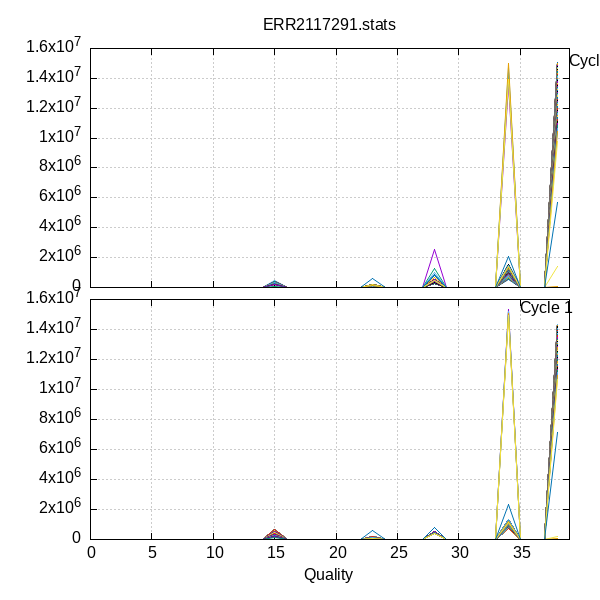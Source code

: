 
            set terminal png size 600,600 truecolor
            set output "ERR2117291-quals3.png"
            set grid xtics ytics y2tics back lc rgb "#cccccc"
            set multiplot
             set rmargin 0; set lmargin 0; set tmargin 0; set bmargin 0; set origin 0.15,0.52; set size 0.8,0.4
            set title "ERR2117291.stats" noenhanced
            set ylabel "Frequency (fwd reads)"
            set label "Cycle 22" at 38+1,15036700
            unset xlabel
            set xrange [0:39]
            set format x ""
            plot '-' using 1:2:3 with lines linecolor variable title ''
        1	0	1
2	0	1
3	0	1
4	0	1
5	0	1
6	0	1
7	0	1
8	0	1
9	0	1
10	0	1
11	0	1
12	0	1
13	0	1
14	0	1
15	0	1
16	0	1
17	0	1
18	0	1
19	0	1
20	0	1
21	0	1
22	0	1
23	1	1
24	0	1
25	0	1
26	0	1
27	0	1
28	2559918	1
29	0	1
30	0	1
31	0	1
32	0	1
33	0	1
34	13602019	1
35	0	1
36	0	1
37	0	1
38	149	1

1	0	2
2	0	2
3	0	2
4	0	2
5	0	2
6	0	2
7	0	2
8	0	2
9	0	2
10	0	2
11	0	2
12	0	2
13	0	2
14	0	2
15	430117	2
16	0	2
17	0	2
18	0	2
19	0	2
20	0	2
21	0	2
22	0	2
23	1	2
24	0	2
25	0	2
26	0	2
27	0	2
28	1303416	2
29	0	2
30	0	2
31	0	2
32	0	2
33	0	2
34	14426569	2
35	0	2
36	0	2
37	0	2
38	1984	2

1	0	3
2	0	3
3	0	3
4	0	3
5	0	3
6	0	3
7	0	3
8	0	3
9	0	3
10	0	3
11	0	3
12	0	3
13	0	3
14	0	3
15	439698	3
16	0	3
17	0	3
18	0	3
19	0	3
20	0	3
21	0	3
22	0	3
23	1	3
24	0	3
25	0	3
26	0	3
27	0	3
28	974174	3
29	0	3
30	0	3
31	0	3
32	0	3
33	0	3
34	14735034	3
35	0	3
36	0	3
37	0	3
38	13180	3

1	0	4
2	0	4
3	0	4
4	0	4
5	0	4
6	0	4
7	0	4
8	0	4
9	0	4
10	0	4
11	0	4
12	0	4
13	0	4
14	0	4
15	382589	4
16	0	4
17	0	4
18	0	4
19	0	4
20	0	4
21	0	4
22	0	4
23	12	4
24	0	4
25	0	4
26	0	4
27	0	4
28	698865	4
29	0	4
30	0	4
31	0	4
32	0	4
33	0	4
34	14999434	4
35	0	4
36	0	4
37	0	4
38	81187	4

1	0	5
2	0	5
3	0	5
4	0	5
5	0	5
6	0	5
7	0	5
8	0	5
9	0	5
10	0	5
11	0	5
12	0	5
13	0	5
14	0	5
15	313451	5
16	0	5
17	0	5
18	0	5
19	0	5
20	0	5
21	0	5
22	0	5
23	53	5
24	0	5
25	0	5
26	0	5
27	0	5
28	474024	5
29	0	5
30	0	5
31	0	5
32	0	5
33	0	5
34	13937526	5
35	0	5
36	0	5
37	0	5
38	1437033	5

1	0	6
2	0	6
3	0	6
4	0	6
5	0	6
6	0	6
7	0	6
8	0	6
9	0	6
10	0	6
11	0	6
12	0	6
13	0	6
14	0	6
15	397296	6
16	0	6
17	0	6
18	0	6
19	0	6
20	0	6
21	0	6
22	0	6
23	308	6
24	0	6
25	0	6
26	0	6
27	0	6
28	823595	6
29	0	6
30	0	6
31	0	6
32	0	6
33	0	6
34	1544386	6
35	0	6
36	0	6
37	0	6
38	13396502	6

1	0	7
2	0	7
3	0	7
4	0	7
5	0	7
6	0	7
7	0	7
8	0	7
9	0	7
10	0	7
11	0	7
12	0	7
13	0	7
14	0	7
15	361620	7
16	0	7
17	0	7
18	0	7
19	0	7
20	0	7
21	0	7
22	0	7
23	979	7
24	0	7
25	0	7
26	0	7
27	0	7
28	517775	7
29	0	7
30	0	7
31	0	7
32	0	7
33	0	7
34	1108081	7
35	0	7
36	0	7
37	0	7
38	14173632	7

1	0	8
2	0	8
3	0	8
4	0	8
5	0	8
6	0	8
7	0	8
8	0	8
9	0	8
10	0	8
11	0	8
12	0	8
13	0	8
14	0	8
15	333296	8
16	0	8
17	0	8
18	0	8
19	0	8
20	0	8
21	0	8
22	0	8
23	1333	8
24	0	8
25	0	8
26	0	8
27	0	8
28	402447	8
29	0	8
30	0	8
31	0	8
32	0	8
33	0	8
34	829467	8
35	0	8
36	0	8
37	0	8
38	14595544	8

1	0	9
2	0	9
3	0	9
4	0	9
5	0	9
6	0	9
7	0	9
8	0	9
9	0	9
10	0	9
11	0	9
12	0	9
13	0	9
14	0	9
15	264491	9
16	0	9
17	0	9
18	0	9
19	0	9
20	0	9
21	0	9
22	0	9
23	1584	9
24	0	9
25	0	9
26	0	9
27	0	9
28	362189	9
29	0	9
30	0	9
31	0	9
32	0	9
33	0	9
34	695247	9
35	0	9
36	0	9
37	0	9
38	14838576	9

1	0	10
2	0	10
3	0	10
4	0	10
5	0	10
6	0	10
7	0	10
8	0	10
9	0	10
10	0	10
11	0	10
12	0	10
13	0	10
14	0	10
15	259779	10
16	0	10
17	0	10
18	0	10
19	0	10
20	0	10
21	0	10
22	0	10
23	2079	10
24	0	10
25	0	10
26	0	10
27	0	10
28	328213	10
29	0	10
30	0	10
31	0	10
32	0	10
33	0	10
34	654504	10
35	0	10
36	0	10
37	0	10
38	14917512	10

1	0	11
2	0	11
3	0	11
4	0	11
5	0	11
6	0	11
7	0	11
8	0	11
9	0	11
10	0	11
11	0	11
12	0	11
13	0	11
14	0	11
15	247360	11
16	0	11
17	0	11
18	0	11
19	0	11
20	0	11
21	0	11
22	0	11
23	2674	11
24	0	11
25	0	11
26	0	11
27	0	11
28	308408	11
29	0	11
30	0	11
31	0	11
32	0	11
33	0	11
34	641985	11
35	0	11
36	0	11
37	0	11
38	14961660	11

1	0	12
2	0	12
3	0	12
4	0	12
5	0	12
6	0	12
7	0	12
8	0	12
9	0	12
10	0	12
11	0	12
12	0	12
13	0	12
14	0	12
15	243172	12
16	0	12
17	0	12
18	0	12
19	0	12
20	0	12
21	0	12
22	0	12
23	3761	12
24	0	12
25	0	12
26	0	12
27	0	12
28	307217	12
29	0	12
30	0	12
31	0	12
32	0	12
33	0	12
34	615449	12
35	0	12
36	0	12
37	0	12
38	14992488	12

1	0	13
2	0	13
3	0	13
4	0	13
5	0	13
6	0	13
7	0	13
8	0	13
9	0	13
10	0	13
11	0	13
12	0	13
13	0	13
14	0	13
15	244513	13
16	0	13
17	0	13
18	0	13
19	0	13
20	0	13
21	0	13
22	0	13
23	5355	13
24	0	13
25	0	13
26	0	13
27	0	13
28	306837	13
29	0	13
30	0	13
31	0	13
32	0	13
33	0	13
34	614674	13
35	0	13
36	0	13
37	0	13
38	14990708	13

1	0	14
2	0	14
3	0	14
4	0	14
5	0	14
6	0	14
7	0	14
8	0	14
9	0	14
10	0	14
11	0	14
12	0	14
13	0	14
14	0	14
15	251932	14
16	0	14
17	0	14
18	0	14
19	0	14
20	0	14
21	0	14
22	0	14
23	7446	14
24	0	14
25	0	14
26	0	14
27	0	14
28	320669	14
29	0	14
30	0	14
31	0	14
32	0	14
33	0	14
34	621541	14
35	0	14
36	0	14
37	0	14
38	14960499	14

1	0	15
2	0	15
3	0	15
4	0	15
5	0	15
6	0	15
7	0	15
8	0	15
9	0	15
10	0	15
11	0	15
12	0	15
13	0	15
14	0	15
15	246037	15
16	0	15
17	0	15
18	0	15
19	0	15
20	0	15
21	0	15
22	0	15
23	10873	15
24	0	15
25	0	15
26	0	15
27	0	15
28	314328	15
29	0	15
30	0	15
31	0	15
32	0	15
33	0	15
34	608811	15
35	0	15
36	0	15
37	0	15
38	14982038	15

1	0	16
2	0	16
3	0	16
4	0	16
5	0	16
6	0	16
7	0	16
8	0	16
9	0	16
10	0	16
11	0	16
12	0	16
13	0	16
14	0	16
15	240778	16
16	0	16
17	0	16
18	0	16
19	0	16
20	0	16
21	0	16
22	0	16
23	14059	16
24	0	16
25	0	16
26	0	16
27	0	16
28	308087	16
29	0	16
30	0	16
31	0	16
32	0	16
33	0	16
34	596317	16
35	0	16
36	0	16
37	0	16
38	15002846	16

1	0	17
2	0	17
3	0	17
4	0	17
5	0	17
6	0	17
7	0	17
8	0	17
9	0	17
10	0	17
11	0	17
12	0	17
13	0	17
14	0	17
15	238355	17
16	0	17
17	0	17
18	0	17
19	0	17
20	0	17
21	0	17
22	0	17
23	15101	17
24	0	17
25	0	17
26	0	17
27	0	17
28	300909	17
29	0	17
30	0	17
31	0	17
32	0	17
33	0	17
34	581042	17
35	0	17
36	0	17
37	0	17
38	15026680	17

1	0	18
2	0	18
3	0	18
4	0	18
5	0	18
6	0	18
7	0	18
8	0	18
9	0	18
10	0	18
11	0	18
12	0	18
13	0	18
14	0	18
15	240753	18
16	0	18
17	0	18
18	0	18
19	0	18
20	0	18
21	0	18
22	0	18
23	16596	18
24	0	18
25	0	18
26	0	18
27	0	18
28	300538	18
29	0	18
30	0	18
31	0	18
32	0	18
33	0	18
34	581754	18
35	0	18
36	0	18
37	0	18
38	15022446	18

1	0	19
2	0	19
3	0	19
4	0	19
5	0	19
6	0	19
7	0	19
8	0	19
9	0	19
10	0	19
11	0	19
12	0	19
13	0	19
14	0	19
15	238151	19
16	0	19
17	0	19
18	0	19
19	0	19
20	0	19
21	0	19
22	0	19
23	18612	19
24	0	19
25	0	19
26	0	19
27	0	19
28	295185	19
29	0	19
30	0	19
31	0	19
32	0	19
33	0	19
34	574895	19
35	0	19
36	0	19
37	0	19
38	15035244	19

1	0	20
2	0	20
3	0	20
4	0	20
5	0	20
6	0	20
7	0	20
8	0	20
9	0	20
10	0	20
11	0	20
12	0	20
13	0	20
14	0	20
15	255874	20
16	0	20
17	0	20
18	0	20
19	0	20
20	0	20
21	0	20
22	0	20
23	21168	20
24	0	20
25	0	20
26	0	20
27	0	20
28	299321	20
29	0	20
30	0	20
31	0	20
32	0	20
33	0	20
34	575192	20
35	0	20
36	0	20
37	0	20
38	15010532	20

1	0	21
2	0	21
3	0	21
4	0	21
5	0	21
6	0	21
7	0	21
8	0	21
9	0	21
10	0	21
11	0	21
12	0	21
13	0	21
14	0	21
15	238832	21
16	0	21
17	0	21
18	0	21
19	0	21
20	0	21
21	0	21
22	0	21
23	23335	21
24	0	21
25	0	21
26	0	21
27	0	21
28	304191	21
29	0	21
30	0	21
31	0	21
32	0	21
33	0	21
34	569651	21
35	0	21
36	0	21
37	0	21
38	15026078	21

1	0	22
2	0	22
3	0	22
4	0	22
5	0	22
6	0	22
7	0	22
8	0	22
9	0	22
10	0	22
11	0	22
12	0	22
13	0	22
14	0	22
15	241367	22
16	0	22
17	0	22
18	0	22
19	0	22
20	0	22
21	0	22
22	0	22
23	23623	22
24	0	22
25	0	22
26	0	22
27	0	22
28	293327	22
29	0	22
30	0	22
31	0	22
32	0	22
33	0	22
34	567070	22
35	0	22
36	0	22
37	0	22
38	15036700	22

1	0	23
2	0	23
3	0	23
4	0	23
5	0	23
6	0	23
7	0	23
8	0	23
9	0	23
10	0	23
11	0	23
12	0	23
13	0	23
14	0	23
15	248320	23
16	0	23
17	0	23
18	0	23
19	0	23
20	0	23
21	0	23
22	0	23
23	23740	23
24	0	23
25	0	23
26	0	23
27	0	23
28	295359	23
29	0	23
30	0	23
31	0	23
32	0	23
33	0	23
34	571771	23
35	0	23
36	0	23
37	0	23
38	15022897	23

1	0	24
2	0	24
3	0	24
4	0	24
5	0	24
6	0	24
7	0	24
8	0	24
9	0	24
10	0	24
11	0	24
12	0	24
13	0	24
14	0	24
15	249315	24
16	0	24
17	0	24
18	0	24
19	0	24
20	0	24
21	0	24
22	0	24
23	24524	24
24	0	24
25	0	24
26	0	24
27	0	24
28	297131	24
29	0	24
30	0	24
31	0	24
32	0	24
33	0	24
34	571696	24
35	0	24
36	0	24
37	0	24
38	15019421	24

1	0	25
2	0	25
3	0	25
4	0	25
5	0	25
6	0	25
7	0	25
8	0	25
9	0	25
10	0	25
11	0	25
12	0	25
13	0	25
14	0	25
15	254238	25
16	0	25
17	0	25
18	0	25
19	0	25
20	0	25
21	0	25
22	0	25
23	24255	25
24	0	25
25	0	25
26	0	25
27	0	25
28	297575	25
29	0	25
30	0	25
31	0	25
32	0	25
33	0	25
34	569968	25
35	0	25
36	0	25
37	0	25
38	15016051	25

1	0	26
2	0	26
3	0	26
4	0	26
5	0	26
6	0	26
7	0	26
8	0	26
9	0	26
10	0	26
11	0	26
12	0	26
13	0	26
14	0	26
15	272016	26
16	0	26
17	0	26
18	0	26
19	0	26
20	0	26
21	0	26
22	0	26
23	24911	26
24	0	26
25	0	26
26	0	26
27	0	26
28	298174	26
29	0	26
30	0	26
31	0	26
32	0	26
33	0	26
34	569730	26
35	0	26
36	0	26
37	0	26
38	14997256	26

1	0	27
2	0	27
3	0	27
4	0	27
5	0	27
6	0	27
7	0	27
8	0	27
9	0	27
10	0	27
11	0	27
12	0	27
13	0	27
14	0	27
15	294831	27
16	0	27
17	0	27
18	0	27
19	0	27
20	0	27
21	0	27
22	0	27
23	25737	27
24	0	27
25	0	27
26	0	27
27	0	27
28	312534	27
29	0	27
30	0	27
31	0	27
32	0	27
33	0	27
34	572978	27
35	0	27
36	0	27
37	0	27
38	14956007	27

1	0	28
2	0	28
3	0	28
4	0	28
5	0	28
6	0	28
7	0	28
8	0	28
9	0	28
10	0	28
11	0	28
12	0	28
13	0	28
14	0	28
15	274332	28
16	0	28
17	0	28
18	0	28
19	0	28
20	0	28
21	0	28
22	0	28
23	25789	28
24	0	28
25	0	28
26	0	28
27	0	28
28	321686	28
29	0	28
30	0	28
31	0	28
32	0	28
33	0	28
34	571314	28
35	0	28
36	0	28
37	0	28
38	14968966	28

1	0	29
2	0	29
3	0	29
4	0	29
5	0	29
6	0	29
7	0	29
8	0	29
9	0	29
10	0	29
11	0	29
12	0	29
13	0	29
14	0	29
15	302577	29
16	0	29
17	0	29
18	0	29
19	0	29
20	0	29
21	0	29
22	0	29
23	25985	29
24	0	29
25	0	29
26	0	29
27	0	29
28	322358	29
29	0	29
30	0	29
31	0	29
32	0	29
33	0	29
34	576466	29
35	0	29
36	0	29
37	0	29
38	14934701	29

1	0	30
2	0	30
3	0	30
4	0	30
5	0	30
6	0	30
7	0	30
8	0	30
9	0	30
10	0	30
11	0	30
12	0	30
13	0	30
14	0	30
15	315775	30
16	0	30
17	0	30
18	0	30
19	0	30
20	0	30
21	0	30
22	0	30
23	27158	30
24	0	30
25	0	30
26	0	30
27	0	30
28	335291	30
29	0	30
30	0	30
31	0	30
32	0	30
33	0	30
34	576546	30
35	0	30
36	0	30
37	0	30
38	14907317	30

1	0	31
2	0	31
3	0	31
4	0	31
5	0	31
6	0	31
7	0	31
8	0	31
9	0	31
10	0	31
11	0	31
12	0	31
13	0	31
14	0	31
15	287080	31
16	0	31
17	0	31
18	0	31
19	0	31
20	0	31
21	0	31
22	0	31
23	27077	31
24	0	31
25	0	31
26	0	31
27	0	31
28	344926	31
29	0	31
30	0	31
31	0	31
32	0	31
33	0	31
34	582108	31
35	0	31
36	0	31
37	0	31
38	14920896	31

1	0	32
2	0	32
3	0	32
4	0	32
5	0	32
6	0	32
7	0	32
8	0	32
9	0	32
10	0	32
11	0	32
12	0	32
13	0	32
14	0	32
15	290185	32
16	0	32
17	0	32
18	0	32
19	0	32
20	0	32
21	0	32
22	0	32
23	27148	32
24	0	32
25	0	32
26	0	32
27	0	32
28	326685	32
29	0	32
30	0	32
31	0	32
32	0	32
33	0	32
34	588127	32
35	0	32
36	0	32
37	0	32
38	14929942	32

1	0	33
2	0	33
3	0	33
4	0	33
5	0	33
6	0	33
7	0	33
8	0	33
9	0	33
10	0	33
11	0	33
12	0	33
13	0	33
14	0	33
15	292904	33
16	0	33
17	0	33
18	0	33
19	0	33
20	0	33
21	0	33
22	0	33
23	27863	33
24	0	33
25	0	33
26	0	33
27	0	33
28	323541	33
29	0	33
30	0	33
31	0	33
32	0	33
33	0	33
34	584314	33
35	0	33
36	0	33
37	0	33
38	14933465	33

1	0	34
2	0	34
3	0	34
4	0	34
5	0	34
6	0	34
7	0	34
8	0	34
9	0	34
10	0	34
11	0	34
12	0	34
13	0	34
14	0	34
15	296528	34
16	0	34
17	0	34
18	0	34
19	0	34
20	0	34
21	0	34
22	0	34
23	28052	34
24	0	34
25	0	34
26	0	34
27	0	34
28	325768	34
29	0	34
30	0	34
31	0	34
32	0	34
33	0	34
34	587276	34
35	0	34
36	0	34
37	0	34
38	14924463	34

1	0	35
2	0	35
3	0	35
4	0	35
5	0	35
6	0	35
7	0	35
8	0	35
9	0	35
10	0	35
11	0	35
12	0	35
13	0	35
14	0	35
15	298441	35
16	0	35
17	0	35
18	0	35
19	0	35
20	0	35
21	0	35
22	0	35
23	28072	35
24	0	35
25	0	35
26	0	35
27	0	35
28	323708	35
29	0	35
30	0	35
31	0	35
32	0	35
33	0	35
34	584707	35
35	0	35
36	0	35
37	0	35
38	14927159	35

1	0	36
2	0	36
3	0	36
4	0	36
5	0	36
6	0	36
7	0	36
8	0	36
9	0	36
10	0	36
11	0	36
12	0	36
13	0	36
14	0	36
15	301392	36
16	0	36
17	0	36
18	0	36
19	0	36
20	0	36
21	0	36
22	0	36
23	28264	36
24	0	36
25	0	36
26	0	36
27	0	36
28	328356	36
29	0	36
30	0	36
31	0	36
32	0	36
33	0	36
34	588634	36
35	0	36
36	0	36
37	0	36
38	14915441	36

1	0	37
2	0	37
3	0	37
4	0	37
5	0	37
6	0	37
7	0	37
8	0	37
9	0	37
10	0	37
11	0	37
12	0	37
13	0	37
14	0	37
15	311065	37
16	0	37
17	0	37
18	0	37
19	0	37
20	0	37
21	0	37
22	0	37
23	28842	37
24	0	37
25	0	37
26	0	37
27	0	37
28	333409	37
29	0	37
30	0	37
31	0	37
32	0	37
33	0	37
34	596057	37
35	0	37
36	0	37
37	0	37
38	14892714	37

1	0	38
2	0	38
3	0	38
4	0	38
5	0	38
6	0	38
7	0	38
8	0	38
9	0	38
10	0	38
11	0	38
12	0	38
13	0	38
14	0	38
15	316557	38
16	0	38
17	0	38
18	0	38
19	0	38
20	0	38
21	0	38
22	0	38
23	29748	38
24	0	38
25	0	38
26	0	38
27	0	38
28	339354	38
29	0	38
30	0	38
31	0	38
32	0	38
33	0	38
34	601317	38
35	0	38
36	0	38
37	0	38
38	14875111	38

1	0	39
2	0	39
3	0	39
4	0	39
5	0	39
6	0	39
7	0	39
8	0	39
9	0	39
10	0	39
11	0	39
12	0	39
13	0	39
14	0	39
15	313939	39
16	0	39
17	0	39
18	0	39
19	0	39
20	0	39
21	0	39
22	0	39
23	30438	39
24	0	39
25	0	39
26	0	39
27	0	39
28	337986	39
29	0	39
30	0	39
31	0	39
32	0	39
33	0	39
34	602098	39
35	0	39
36	0	39
37	0	39
38	14877626	39

1	0	40
2	0	40
3	0	40
4	0	40
5	0	40
6	0	40
7	0	40
8	0	40
9	0	40
10	0	40
11	0	40
12	0	40
13	0	40
14	0	40
15	321074	40
16	0	40
17	0	40
18	0	40
19	0	40
20	0	40
21	0	40
22	0	40
23	31856	40
24	0	40
25	0	40
26	0	40
27	0	40
28	341753	40
29	0	40
30	0	40
31	0	40
32	0	40
33	0	40
34	611349	40
35	0	40
36	0	40
37	0	40
38	14856055	40

1	0	41
2	0	41
3	0	41
4	0	41
5	0	41
6	0	41
7	0	41
8	0	41
9	0	41
10	0	41
11	0	41
12	0	41
13	0	41
14	0	41
15	322199	41
16	0	41
17	0	41
18	0	41
19	0	41
20	0	41
21	0	41
22	0	41
23	32064	41
24	0	41
25	0	41
26	0	41
27	0	41
28	346161	41
29	0	41
30	0	41
31	0	41
32	0	41
33	0	41
34	612449	41
35	0	41
36	0	41
37	0	41
38	14849214	41

1	0	42
2	0	42
3	0	42
4	0	42
5	0	42
6	0	42
7	0	42
8	0	42
9	0	42
10	0	42
11	0	42
12	0	42
13	0	42
14	0	42
15	344909	42
16	0	42
17	0	42
18	0	42
19	0	42
20	0	42
21	0	42
22	0	42
23	32784	42
24	0	42
25	0	42
26	0	42
27	0	42
28	356814	42
29	0	42
30	0	42
31	0	42
32	0	42
33	0	42
34	618809	42
35	0	42
36	0	42
37	0	42
38	14808771	42

1	0	43
2	0	43
3	0	43
4	0	43
5	0	43
6	0	43
7	0	43
8	0	43
9	0	43
10	0	43
11	0	43
12	0	43
13	0	43
14	0	43
15	367023	43
16	0	43
17	0	43
18	0	43
19	0	43
20	0	43
21	0	43
22	0	43
23	33320	43
24	0	43
25	0	43
26	0	43
27	0	43
28	399149	43
29	0	43
30	0	43
31	0	43
32	0	43
33	0	43
34	636766	43
35	0	43
36	0	43
37	0	43
38	14725829	43

1	0	44
2	0	44
3	0	44
4	0	44
5	0	44
6	0	44
7	0	44
8	0	44
9	0	44
10	0	44
11	0	44
12	0	44
13	0	44
14	0	44
15	362660	44
16	0	44
17	0	44
18	0	44
19	0	44
20	0	44
21	0	44
22	0	44
23	33707	44
24	0	44
25	0	44
26	0	44
27	0	44
28	393170	44
29	0	44
30	0	44
31	0	44
32	0	44
33	0	44
34	651637	44
35	0	44
36	0	44
37	0	44
38	14720913	44

1	0	45
2	0	45
3	0	45
4	0	45
5	0	45
6	0	45
7	0	45
8	0	45
9	0	45
10	0	45
11	0	45
12	0	45
13	0	45
14	0	45
15	337934	45
16	0	45
17	0	45
18	0	45
19	0	45
20	0	45
21	0	45
22	0	45
23	34013	45
24	0	45
25	0	45
26	0	45
27	0	45
28	369757	45
29	0	45
30	0	45
31	0	45
32	0	45
33	0	45
34	639932	45
35	0	45
36	0	45
37	0	45
38	14780451	45

1	0	46
2	0	46
3	0	46
4	0	46
5	0	46
6	0	46
7	0	46
8	0	46
9	0	46
10	0	46
11	0	46
12	0	46
13	0	46
14	0	46
15	343084	46
16	0	46
17	0	46
18	0	46
19	0	46
20	0	46
21	0	46
22	0	46
23	33439	46
24	0	46
25	0	46
26	0	46
27	0	46
28	361681	46
29	0	46
30	0	46
31	0	46
32	0	46
33	0	46
34	643068	46
35	0	46
36	0	46
37	0	46
38	14780815	46

1	0	47
2	0	47
3	0	47
4	0	47
5	0	47
6	0	47
7	0	47
8	0	47
9	0	47
10	0	47
11	0	47
12	0	47
13	0	47
14	0	47
15	341163	47
16	0	47
17	0	47
18	0	47
19	0	47
20	0	47
21	0	47
22	0	47
23	33672	47
24	0	47
25	0	47
26	0	47
27	0	47
28	363596	47
29	0	47
30	0	47
31	0	47
32	0	47
33	0	47
34	647070	47
35	0	47
36	0	47
37	0	47
38	14776586	47

1	0	48
2	0	48
3	0	48
4	0	48
5	0	48
6	0	48
7	0	48
8	0	48
9	0	48
10	0	48
11	0	48
12	0	48
13	0	48
14	0	48
15	347173	48
16	0	48
17	0	48
18	0	48
19	0	48
20	0	48
21	0	48
22	0	48
23	34312	48
24	0	48
25	0	48
26	0	48
27	0	48
28	365412	48
29	0	48
30	0	48
31	0	48
32	0	48
33	0	48
34	650722	48
35	0	48
36	0	48
37	0	48
38	14764468	48

1	0	49
2	0	49
3	0	49
4	0	49
5	0	49
6	0	49
7	0	49
8	0	49
9	0	49
10	0	49
11	0	49
12	0	49
13	0	49
14	0	49
15	353395	49
16	0	49
17	0	49
18	0	49
19	0	49
20	0	49
21	0	49
22	0	49
23	35469	49
24	0	49
25	0	49
26	0	49
27	0	49
28	370550	49
29	0	49
30	0	49
31	0	49
32	0	49
33	0	49
34	661734	49
35	0	49
36	0	49
37	0	49
38	14740939	49

1	0	50
2	0	50
3	0	50
4	0	50
5	0	50
6	0	50
7	0	50
8	0	50
9	0	50
10	0	50
11	0	50
12	0	50
13	0	50
14	0	50
15	361608	50
16	0	50
17	0	50
18	0	50
19	0	50
20	0	50
21	0	50
22	0	50
23	36060	50
24	0	50
25	0	50
26	0	50
27	0	50
28	375358	50
29	0	50
30	0	50
31	0	50
32	0	50
33	0	50
34	669311	50
35	0	50
36	0	50
37	0	50
38	14719750	50

1	0	51
2	0	51
3	0	51
4	0	51
5	0	51
6	0	51
7	0	51
8	0	51
9	0	51
10	0	51
11	0	51
12	0	51
13	0	51
14	0	51
15	367063	51
16	0	51
17	0	51
18	0	51
19	0	51
20	0	51
21	0	51
22	0	51
23	37183	51
24	0	51
25	0	51
26	0	51
27	0	51
28	377283	51
29	0	51
30	0	51
31	0	51
32	0	51
33	0	51
34	679135	51
35	0	51
36	0	51
37	0	51
38	14701423	51

1	0	52
2	0	52
3	0	52
4	0	52
5	0	52
6	0	52
7	0	52
8	0	52
9	0	52
10	0	52
11	0	52
12	0	52
13	0	52
14	0	52
15	373595	52
16	0	52
17	0	52
18	0	52
19	0	52
20	0	52
21	0	52
22	0	52
23	38673	52
24	0	52
25	0	52
26	0	52
27	0	52
28	385196	52
29	0	52
30	0	52
31	0	52
32	0	52
33	0	52
34	690899	52
35	0	52
36	0	52
37	0	52
38	14673724	52

1	0	53
2	0	53
3	0	53
4	0	53
5	0	53
6	0	53
7	0	53
8	0	53
9	0	53
10	0	53
11	0	53
12	0	53
13	0	53
14	0	53
15	384937	53
16	0	53
17	0	53
18	0	53
19	0	53
20	0	53
21	0	53
22	0	53
23	40746	53
24	0	53
25	0	53
26	0	53
27	0	53
28	394529	53
29	0	53
30	0	53
31	0	53
32	0	53
33	0	53
34	710303	53
35	0	53
36	0	53
37	0	53
38	14631572	53

1	0	54
2	0	54
3	0	54
4	0	54
5	0	54
6	0	54
7	0	54
8	0	54
9	0	54
10	0	54
11	0	54
12	0	54
13	0	54
14	0	54
15	386392	54
16	0	54
17	0	54
18	0	54
19	0	54
20	0	54
21	0	54
22	0	54
23	44395	54
24	0	54
25	0	54
26	0	54
27	0	54
28	398193	54
29	0	54
30	0	54
31	0	54
32	0	54
33	0	54
34	718298	54
35	0	54
36	0	54
37	0	54
38	14614809	54

1	0	55
2	0	55
3	0	55
4	0	55
5	0	55
6	0	55
7	0	55
8	0	55
9	0	55
10	0	55
11	0	55
12	0	55
13	0	55
14	0	55
15	387051	55
16	0	55
17	0	55
18	0	55
19	0	55
20	0	55
21	0	55
22	0	55
23	45893	55
24	0	55
25	0	55
26	0	55
27	0	55
28	401280	55
29	0	55
30	0	55
31	0	55
32	0	55
33	0	55
34	727596	55
35	0	55
36	0	55
37	0	55
38	14600267	55

1	0	56
2	0	56
3	0	56
4	0	56
5	0	56
6	0	56
7	0	56
8	0	56
9	0	56
10	0	56
11	0	56
12	0	56
13	0	56
14	0	56
15	376381	56
16	0	56
17	0	56
18	0	56
19	0	56
20	0	56
21	0	56
22	0	56
23	45024	56
24	0	56
25	0	56
26	0	56
27	0	56
28	404749	56
29	0	56
30	0	56
31	0	56
32	0	56
33	0	56
34	735547	56
35	0	56
36	0	56
37	0	56
38	14581224	56

1	0	57
2	0	57
3	0	57
4	0	57
5	0	57
6	0	57
7	0	57
8	0	57
9	0	57
10	0	57
11	0	57
12	0	57
13	0	57
14	0	57
15	379814	57
16	0	57
17	0	57
18	0	57
19	0	57
20	0	57
21	0	57
22	0	57
23	46168	57
24	0	57
25	0	57
26	0	57
27	0	57
28	413696	57
29	0	57
30	0	57
31	0	57
32	0	57
33	0	57
34	748410	57
35	0	57
36	0	57
37	0	57
38	14543224	57

1	0	58
2	0	58
3	0	58
4	0	58
5	0	58
6	0	58
7	0	58
8	0	58
9	0	58
10	0	58
11	0	58
12	0	58
13	0	58
14	0	58
15	371451	58
16	0	58
17	0	58
18	0	58
19	0	58
20	0	58
21	0	58
22	0	58
23	45623	58
24	0	58
25	0	58
26	0	58
27	0	58
28	414692	58
29	0	58
30	0	58
31	0	58
32	0	58
33	0	58
34	759949	58
35	0	58
36	0	58
37	0	58
38	14522831	58

1	0	59
2	0	59
3	0	59
4	0	59
5	0	59
6	0	59
7	0	59
8	0	59
9	0	59
10	0	59
11	0	59
12	0	59
13	0	59
14	0	59
15	367253	59
16	0	59
17	0	59
18	0	59
19	0	59
20	0	59
21	0	59
22	0	59
23	45875	59
24	0	59
25	0	59
26	0	59
27	0	59
28	413598	59
29	0	59
30	0	59
31	0	59
32	0	59
33	0	59
34	768035	59
35	0	59
36	0	59
37	0	59
38	14506277	59

1	0	60
2	0	60
3	0	60
4	0	60
5	0	60
6	0	60
7	0	60
8	0	60
9	0	60
10	0	60
11	0	60
12	0	60
13	0	60
14	0	60
15	363571	60
16	0	60
17	0	60
18	0	60
19	0	60
20	0	60
21	0	60
22	0	60
23	46614	60
24	0	60
25	0	60
26	0	60
27	0	60
28	410787	60
29	0	60
30	0	60
31	0	60
32	0	60
33	0	60
34	773561	60
35	0	60
36	0	60
37	0	60
38	14495829	60

1	0	61
2	0	61
3	0	61
4	0	61
5	0	61
6	0	61
7	0	61
8	0	61
9	0	61
10	0	61
11	0	61
12	0	61
13	0	61
14	0	61
15	369271	61
16	0	61
17	0	61
18	0	61
19	0	61
20	0	61
21	0	61
22	0	61
23	48249	61
24	0	61
25	0	61
26	0	61
27	0	61
28	412685	61
29	0	61
30	0	61
31	0	61
32	0	61
33	0	61
34	781162	61
35	0	61
36	0	61
37	0	61
38	14469131	61

1	0	62
2	0	62
3	0	62
4	0	62
5	0	62
6	0	62
7	0	62
8	0	62
9	0	62
10	0	62
11	0	62
12	0	62
13	0	62
14	0	62
15	370125	62
16	0	62
17	0	62
18	0	62
19	0	62
20	0	62
21	0	62
22	0	62
23	49644	62
24	0	62
25	0	62
26	0	62
27	0	62
28	422268	62
29	0	62
30	0	62
31	0	62
32	0	62
33	0	62
34	791161	62
35	0	62
36	0	62
37	0	62
38	14436573	62

1	0	63
2	0	63
3	0	63
4	0	63
5	0	63
6	0	63
7	0	63
8	0	63
9	0	63
10	0	63
11	0	63
12	0	63
13	0	63
14	0	63
15	369093	63
16	0	63
17	0	63
18	0	63
19	0	63
20	0	63
21	0	63
22	0	63
23	51214	63
24	0	63
25	0	63
26	0	63
27	0	63
28	418321	63
29	0	63
30	0	63
31	0	63
32	0	63
33	0	63
34	802713	63
35	0	63
36	0	63
37	0	63
38	14418210	63

1	0	64
2	0	64
3	0	64
4	0	64
5	0	64
6	0	64
7	0	64
8	0	64
9	0	64
10	0	64
11	0	64
12	0	64
13	0	64
14	0	64
15	361072	64
16	0	64
17	0	64
18	0	64
19	0	64
20	0	64
21	0	64
22	0	64
23	53374	64
24	0	64
25	0	64
26	0	64
27	0	64
28	412978	64
29	0	64
30	0	64
31	0	64
32	0	64
33	0	64
34	801748	64
35	0	64
36	0	64
37	0	64
38	14420145	64

1	0	65
2	0	65
3	0	65
4	0	65
5	0	65
6	0	65
7	0	65
8	0	65
9	0	65
10	0	65
11	0	65
12	0	65
13	0	65
14	0	65
15	359285	65
16	0	65
17	0	65
18	0	65
19	0	65
20	0	65
21	0	65
22	0	65
23	54327	65
24	0	65
25	0	65
26	0	65
27	0	65
28	412634	65
29	0	65
30	0	65
31	0	65
32	0	65
33	0	65
34	811467	65
35	0	65
36	0	65
37	0	65
38	14400874	65

1	0	66
2	0	66
3	0	66
4	0	66
5	0	66
6	0	66
7	0	66
8	0	66
9	0	66
10	0	66
11	0	66
12	0	66
13	0	66
14	0	66
15	355113	66
16	0	66
17	0	66
18	0	66
19	0	66
20	0	66
21	0	66
22	0	66
23	56195	66
24	0	66
25	0	66
26	0	66
27	0	66
28	412731	66
29	0	66
30	0	66
31	0	66
32	0	66
33	0	66
34	821941	66
35	0	66
36	0	66
37	0	66
38	14381597	66

1	0	67
2	0	67
3	0	67
4	0	67
5	0	67
6	0	67
7	0	67
8	0	67
9	0	67
10	0	67
11	0	67
12	0	67
13	0	67
14	0	67
15	357640	67
16	0	67
17	0	67
18	0	67
19	0	67
20	0	67
21	0	67
22	0	67
23	57605	67
24	0	67
25	0	67
26	0	67
27	0	67
28	412660	67
29	0	67
30	0	67
31	0	67
32	0	67
33	0	67
34	835244	67
35	0	67
36	0	67
37	0	67
38	14352718	67

1	0	68
2	0	68
3	0	68
4	0	68
5	0	68
6	0	68
7	0	68
8	0	68
9	0	68
10	0	68
11	0	68
12	0	68
13	0	68
14	0	68
15	352561	68
16	0	68
17	0	68
18	0	68
19	0	68
20	0	68
21	0	68
22	0	68
23	60172	68
24	0	68
25	0	68
26	0	68
27	0	68
28	409058	68
29	0	68
30	0	68
31	0	68
32	0	68
33	0	68
34	837823	68
35	0	68
36	0	68
37	0	68
38	14344431	68

1	0	69
2	0	69
3	0	69
4	0	69
5	0	69
6	0	69
7	0	69
8	0	69
9	0	69
10	0	69
11	0	69
12	0	69
13	0	69
14	0	69
15	358839	69
16	0	69
17	0	69
18	0	69
19	0	69
20	0	69
21	0	69
22	0	69
23	63292	69
24	0	69
25	0	69
26	0	69
27	0	69
28	417050	69
29	0	69
30	0	69
31	0	69
32	0	69
33	0	69
34	859907	69
35	0	69
36	0	69
37	0	69
38	14292250	69

1	0	70
2	0	70
3	0	70
4	0	70
5	0	70
6	0	70
7	0	70
8	0	70
9	0	70
10	0	70
11	0	70
12	0	70
13	0	70
14	0	70
15	356257	70
16	0	70
17	0	70
18	0	70
19	0	70
20	0	70
21	0	70
22	0	70
23	66691	70
24	0	70
25	0	70
26	0	70
27	0	70
28	414467	70
29	0	70
30	0	70
31	0	70
32	0	70
33	0	70
34	867257	70
35	0	70
36	0	70
37	0	70
38	14273749	70

1	0	71
2	0	71
3	0	71
4	0	71
5	0	71
6	0	71
7	0	71
8	0	71
9	0	71
10	0	71
11	0	71
12	0	71
13	0	71
14	0	71
15	358791	71
16	0	71
17	0	71
18	0	71
19	0	71
20	0	71
21	0	71
22	0	71
23	69674	71
24	0	71
25	0	71
26	0	71
27	0	71
28	417476	71
29	0	71
30	0	71
31	0	71
32	0	71
33	0	71
34	880671	71
35	0	71
36	0	71
37	0	71
38	14238249	71

1	0	72
2	0	72
3	0	72
4	0	72
5	0	72
6	0	72
7	0	72
8	0	72
9	0	72
10	0	72
11	0	72
12	0	72
13	0	72
14	0	72
15	355224	72
16	0	72
17	0	72
18	0	72
19	0	72
20	0	72
21	0	72
22	0	72
23	73767	72
24	0	72
25	0	72
26	0	72
27	0	72
28	413293	72
29	0	72
30	0	72
31	0	72
32	0	72
33	0	72
34	887542	72
35	0	72
36	0	72
37	0	72
38	14220792	72

1	0	73
2	0	73
3	0	73
4	0	73
5	0	73
6	0	73
7	0	73
8	0	73
9	0	73
10	0	73
11	0	73
12	0	73
13	0	73
14	0	73
15	356095	73
16	0	73
17	0	73
18	0	73
19	0	73
20	0	73
21	0	73
22	0	73
23	79126	73
24	0	73
25	0	73
26	0	73
27	0	73
28	412119	73
29	0	73
30	0	73
31	0	73
32	0	73
33	0	73
34	901359	73
35	0	73
36	0	73
37	0	73
38	14185983	73

1	0	74
2	0	74
3	0	74
4	0	74
5	0	74
6	0	74
7	0	74
8	0	74
9	0	74
10	0	74
11	0	74
12	0	74
13	0	74
14	0	74
15	353215	74
16	0	74
17	0	74
18	0	74
19	0	74
20	0	74
21	0	74
22	0	74
23	81206	74
24	0	74
25	0	74
26	0	74
27	0	74
28	411681	74
29	0	74
30	0	74
31	0	74
32	0	74
33	0	74
34	907819	74
35	0	74
36	0	74
37	0	74
38	14161728	74

1	0	75
2	0	75
3	0	75
4	0	75
5	0	75
6	0	75
7	0	75
8	0	75
9	0	75
10	0	75
11	0	75
12	0	75
13	0	75
14	0	75
15	351330	75
16	0	75
17	0	75
18	0	75
19	0	75
20	0	75
21	0	75
22	0	75
23	88062	75
24	0	75
25	0	75
26	0	75
27	0	75
28	414861	75
29	0	75
30	0	75
31	0	75
32	0	75
33	0	75
34	920872	75
35	0	75
36	0	75
37	0	75
38	14112817	75

1	0	76
2	0	76
3	0	76
4	0	76
5	0	76
6	0	76
7	0	76
8	0	76
9	0	76
10	0	76
11	0	76
12	0	76
13	0	76
14	0	76
15	355709	76
16	0	76
17	0	76
18	0	76
19	0	76
20	0	76
21	0	76
22	0	76
23	103227	76
24	0	76
25	0	76
26	0	76
27	0	76
28	435914	76
29	0	76
30	0	76
31	0	76
32	0	76
33	0	76
34	932746	76
35	0	76
36	0	76
37	0	76
38	14004325	76

1	0	77
2	0	77
3	0	77
4	0	77
5	0	77
6	0	77
7	0	77
8	0	77
9	0	77
10	0	77
11	0	77
12	0	77
13	0	77
14	0	77
15	355483	77
16	0	77
17	0	77
18	0	77
19	0	77
20	0	77
21	0	77
22	0	77
23	102965	77
24	0	77
25	0	77
26	0	77
27	0	77
28	427832	77
29	0	77
30	0	77
31	0	77
32	0	77
33	0	77
34	944310	77
35	0	77
36	0	77
37	0	77
38	13956387	77

1	0	78
2	0	78
3	0	78
4	0	78
5	0	78
6	0	78
7	0	78
8	0	78
9	0	78
10	0	78
11	0	78
12	0	78
13	0	78
14	0	78
15	361843	78
16	0	78
17	0	78
18	0	78
19	0	78
20	0	78
21	0	78
22	0	78
23	104107	78
24	0	78
25	0	78
26	0	78
27	0	78
28	421458	78
29	0	78
30	0	78
31	0	78
32	0	78
33	0	78
34	964237	78
35	0	78
36	0	78
37	0	78
38	13902657	78

1	0	79
2	0	79
3	0	79
4	0	79
5	0	79
6	0	79
7	0	79
8	0	79
9	0	79
10	0	79
11	0	79
12	0	79
13	0	79
14	0	79
15	356683	79
16	0	79
17	0	79
18	0	79
19	0	79
20	0	79
21	0	79
22	0	79
23	105904	79
24	0	79
25	0	79
26	0	79
27	0	79
28	417983	79
29	0	79
30	0	79
31	0	79
32	0	79
33	0	79
34	980136	79
35	0	79
36	0	79
37	0	79
38	13868882	79

1	0	80
2	0	80
3	0	80
4	0	80
5	0	80
6	0	80
7	0	80
8	0	80
9	0	80
10	0	80
11	0	80
12	0	80
13	0	80
14	0	80
15	358043	80
16	0	80
17	0	80
18	0	80
19	0	80
20	0	80
21	0	80
22	0	80
23	107525	80
24	0	80
25	0	80
26	0	80
27	0	80
28	416247	80
29	0	80
30	0	80
31	0	80
32	0	80
33	0	80
34	993337	80
35	0	80
36	0	80
37	0	80
38	13832637	80

1	0	81
2	0	81
3	0	81
4	0	81
5	0	81
6	0	81
7	0	81
8	0	81
9	0	81
10	0	81
11	0	81
12	0	81
13	0	81
14	0	81
15	361725	81
16	0	81
17	0	81
18	0	81
19	0	81
20	0	81
21	0	81
22	0	81
23	112453	81
24	0	81
25	0	81
26	0	81
27	0	81
28	416466	81
29	0	81
30	0	81
31	0	81
32	0	81
33	0	81
34	1011358	81
35	0	81
36	0	81
37	0	81
38	13784840	81

1	0	82
2	0	82
3	0	82
4	0	82
5	0	82
6	0	82
7	0	82
8	0	82
9	0	82
10	0	82
11	0	82
12	0	82
13	0	82
14	0	82
15	396066	82
16	0	82
17	0	82
18	0	82
19	0	82
20	0	82
21	0	82
22	0	82
23	118944	82
24	0	82
25	0	82
26	0	82
27	0	82
28	427877	82
29	0	82
30	0	82
31	0	82
32	0	82
33	0	82
34	1038872	82
35	0	82
36	0	82
37	0	82
38	13683790	82

1	0	83
2	0	83
3	0	83
4	0	83
5	0	83
6	0	83
7	0	83
8	0	83
9	0	83
10	0	83
11	0	83
12	0	83
13	0	83
14	0	83
15	359700	83
16	0	83
17	0	83
18	0	83
19	0	83
20	0	83
21	0	83
22	0	83
23	121455	83
24	0	83
25	0	83
26	0	83
27	0	83
28	435425	83
29	0	83
30	0	83
31	0	83
32	0	83
33	0	83
34	1053150	83
35	0	83
36	0	83
37	0	83
38	13674636	83

1	0	84
2	0	84
3	0	84
4	0	84
5	0	84
6	0	84
7	0	84
8	0	84
9	0	84
10	0	84
11	0	84
12	0	84
13	0	84
14	0	84
15	352373	84
16	0	84
17	0	84
18	0	84
19	0	84
20	0	84
21	0	84
22	0	84
23	121934	84
24	0	84
25	0	84
26	0	84
27	0	84
28	420264	84
29	0	84
30	0	84
31	0	84
32	0	84
33	0	84
34	1056306	84
35	0	84
36	0	84
37	0	84
38	13671893	84

1	0	85
2	0	85
3	0	85
4	0	85
5	0	85
6	0	85
7	0	85
8	0	85
9	0	85
10	0	85
11	0	85
12	0	85
13	0	85
14	0	85
15	359896	85
16	0	85
17	0	85
18	0	85
19	0	85
20	0	85
21	0	85
22	0	85
23	124477	85
24	0	85
25	0	85
26	0	85
27	0	85
28	415560	85
29	0	85
30	0	85
31	0	85
32	0	85
33	0	85
34	1067017	85
35	0	85
36	0	85
37	0	85
38	13633989	85

1	0	86
2	0	86
3	0	86
4	0	86
5	0	86
6	0	86
7	0	86
8	0	86
9	0	86
10	0	86
11	0	86
12	0	86
13	0	86
14	0	86
15	356798	86
16	0	86
17	0	86
18	0	86
19	0	86
20	0	86
21	0	86
22	0	86
23	129693	86
24	0	86
25	0	86
26	0	86
27	0	86
28	418144	86
29	0	86
30	0	86
31	0	86
32	0	86
33	0	86
34	1077710	86
35	0	86
36	0	86
37	0	86
38	13596103	86

1	0	87
2	0	87
3	0	87
4	0	87
5	0	87
6	0	87
7	0	87
8	0	87
9	0	87
10	0	87
11	0	87
12	0	87
13	0	87
14	0	87
15	351472	87
16	0	87
17	0	87
18	0	87
19	0	87
20	0	87
21	0	87
22	0	87
23	132407	87
24	0	87
25	0	87
26	0	87
27	0	87
28	415452	87
29	0	87
30	0	87
31	0	87
32	0	87
33	0	87
34	1069624	87
35	0	87
36	0	87
37	0	87
38	13586369	87

1	0	88
2	0	88
3	0	88
4	0	88
5	0	88
6	0	88
7	0	88
8	0	88
9	0	88
10	0	88
11	0	88
12	0	88
13	0	88
14	0	88
15	363978	88
16	0	88
17	0	88
18	0	88
19	0	88
20	0	88
21	0	88
22	0	88
23	137765	88
24	0	88
25	0	88
26	0	88
27	0	88
28	423505	88
29	0	88
30	0	88
31	0	88
32	0	88
33	0	88
34	1097582	88
35	0	88
36	0	88
37	0	88
38	13507886	88

1	0	89
2	0	89
3	0	89
4	0	89
5	0	89
6	0	89
7	0	89
8	0	89
9	0	89
10	0	89
11	0	89
12	0	89
13	0	89
14	0	89
15	369463	89
16	0	89
17	0	89
18	0	89
19	0	89
20	0	89
21	0	89
22	0	89
23	145394	89
24	0	89
25	0	89
26	0	89
27	0	89
28	430546	89
29	0	89
30	0	89
31	0	89
32	0	89
33	0	89
34	1123244	89
35	0	89
36	0	89
37	0	89
38	13436271	89

1	0	90
2	0	90
3	0	90
4	0	90
5	0	90
6	0	90
7	0	90
8	0	90
9	0	90
10	0	90
11	0	90
12	0	90
13	0	90
14	0	90
15	372058	90
16	0	90
17	0	90
18	0	90
19	0	90
20	0	90
21	0	90
22	0	90
23	152085	90
24	0	90
25	0	90
26	0	90
27	0	90
28	437702	90
29	0	90
30	0	90
31	0	90
32	0	90
33	0	90
34	1144663	90
35	0	90
36	0	90
37	0	90
38	13371379	90

1	0	91
2	0	91
3	0	91
4	0	91
5	0	91
6	0	91
7	0	91
8	0	91
9	0	91
10	0	91
11	0	91
12	0	91
13	0	91
14	0	91
15	376356	91
16	0	91
17	0	91
18	0	91
19	0	91
20	0	91
21	0	91
22	0	91
23	157877	91
24	0	91
25	0	91
26	0	91
27	0	91
28	443676	91
29	0	91
30	0	91
31	0	91
32	0	91
33	0	91
34	1168735	91
35	0	91
36	0	91
37	0	91
38	13302727	91

1	0	92
2	0	92
3	0	92
4	0	92
5	0	92
6	0	92
7	0	92
8	0	92
9	0	92
10	0	92
11	0	92
12	0	92
13	0	92
14	0	92
15	372580	92
16	0	92
17	0	92
18	0	92
19	0	92
20	0	92
21	0	92
22	0	92
23	162915	92
24	0	92
25	0	92
26	0	92
27	0	92
28	446113	92
29	0	92
30	0	92
31	0	92
32	0	92
33	0	92
34	1182943	92
35	0	92
36	0	92
37	0	92
38	13255670	92

1	0	93
2	0	93
3	0	93
4	0	93
5	0	93
6	0	93
7	0	93
8	0	93
9	0	93
10	0	93
11	0	93
12	0	93
13	0	93
14	0	93
15	369824	93
16	0	93
17	0	93
18	0	93
19	0	93
20	0	93
21	0	93
22	0	93
23	161599	93
24	0	93
25	0	93
26	0	93
27	0	93
28	446885	93
29	0	93
30	0	93
31	0	93
32	0	93
33	0	93
34	1179450	93
35	0	93
36	0	93
37	0	93
38	13231484	93

1	0	94
2	0	94
3	0	94
4	0	94
5	0	94
6	0	94
7	0	94
8	0	94
9	0	94
10	0	94
11	0	94
12	0	94
13	0	94
14	0	94
15	378330	94
16	0	94
17	0	94
18	0	94
19	0	94
20	0	94
21	0	94
22	0	94
23	165686	94
24	0	94
25	0	94
26	0	94
27	0	94
28	453769	94
29	0	94
30	0	94
31	0	94
32	0	94
33	0	94
34	1187726	94
35	0	94
36	0	94
37	0	94
38	13171477	94

1	0	95
2	0	95
3	0	95
4	0	95
5	0	95
6	0	95
7	0	95
8	0	95
9	0	95
10	0	95
11	0	95
12	0	95
13	0	95
14	0	95
15	370118	95
16	0	95
17	0	95
18	0	95
19	0	95
20	0	95
21	0	95
22	0	95
23	169108	95
24	0	95
25	0	95
26	0	95
27	0	95
28	454049	95
29	0	95
30	0	95
31	0	95
32	0	95
33	0	95
34	1200796	95
35	0	95
36	0	95
37	0	95
38	13130039	95

1	0	96
2	0	96
3	0	96
4	0	96
5	0	96
6	0	96
7	0	96
8	0	96
9	0	96
10	0	96
11	0	96
12	0	96
13	0	96
14	0	96
15	364784	96
16	0	96
17	0	96
18	0	96
19	0	96
20	0	96
21	0	96
22	0	96
23	169987	96
24	0	96
25	0	96
26	0	96
27	0	96
28	450251	96
29	0	96
30	0	96
31	0	96
32	0	96
33	0	96
34	1207039	96
35	0	96
36	0	96
37	0	96
38	13097933	96

1	0	97
2	0	97
3	0	97
4	0	97
5	0	97
6	0	97
7	0	97
8	0	97
9	0	97
10	0	97
11	0	97
12	0	97
13	0	97
14	0	97
15	368312	97
16	0	97
17	0	97
18	0	97
19	0	97
20	0	97
21	0	97
22	0	97
23	173933	97
24	0	97
25	0	97
26	0	97
27	0	97
28	455725	97
29	0	97
30	0	97
31	0	97
32	0	97
33	0	97
34	1221849	97
35	0	97
36	0	97
37	0	97
38	13033803	97

1	0	98
2	0	98
3	0	98
4	0	98
5	0	98
6	0	98
7	0	98
8	0	98
9	0	98
10	0	98
11	0	98
12	0	98
13	0	98
14	0	98
15	368203	98
16	0	98
17	0	98
18	0	98
19	0	98
20	0	98
21	0	98
22	0	98
23	177742	98
24	0	98
25	0	98
26	0	98
27	0	98
28	458907	98
29	0	98
30	0	98
31	0	98
32	0	98
33	0	98
34	1238147	98
35	0	98
36	0	98
37	0	98
38	12973445	98

1	0	99
2	0	99
3	0	99
4	0	99
5	0	99
6	0	99
7	0	99
8	0	99
9	0	99
10	0	99
11	0	99
12	0	99
13	0	99
14	0	99
15	368074	99
16	0	99
17	0	99
18	0	99
19	0	99
20	0	99
21	0	99
22	0	99
23	180829	99
24	0	99
25	0	99
26	0	99
27	0	99
28	463404	99
29	0	99
30	0	99
31	0	99
32	0	99
33	0	99
34	1259415	99
35	0	99
36	0	99
37	0	99
38	12904478	99

1	0	100
2	0	100
3	0	100
4	0	100
5	0	100
6	0	100
7	0	100
8	0	100
9	0	100
10	0	100
11	0	100
12	0	100
13	0	100
14	0	100
15	358282	100
16	0	100
17	0	100
18	0	100
19	0	100
20	0	100
21	0	100
22	0	100
23	181548	100
24	0	100
25	0	100
26	0	100
27	0	100
28	458713	100
29	0	100
30	0	100
31	0	100
32	0	100
33	0	100
34	1256840	100
35	0	100
36	0	100
37	0	100
38	12880516	100

1	0	101
2	0	101
3	0	101
4	0	101
5	0	101
6	0	101
7	0	101
8	0	101
9	0	101
10	0	101
11	0	101
12	0	101
13	0	101
14	0	101
15	353890	101
16	0	101
17	0	101
18	0	101
19	0	101
20	0	101
21	0	101
22	0	101
23	179520	101
24	0	101
25	0	101
26	0	101
27	0	101
28	457618	101
29	0	101
30	0	101
31	0	101
32	0	101
33	0	101
34	1262021	101
35	0	101
36	0	101
37	0	101
38	12840205	101

1	0	102
2	0	102
3	0	102
4	0	102
5	0	102
6	0	102
7	0	102
8	0	102
9	0	102
10	0	102
11	0	102
12	0	102
13	0	102
14	0	102
15	374646	102
16	0	102
17	0	102
18	0	102
19	0	102
20	0	102
21	0	102
22	0	102
23	188784	102
24	0	102
25	0	102
26	0	102
27	0	102
28	472350	102
29	0	102
30	0	102
31	0	102
32	0	102
33	0	102
34	1288826	102
35	0	102
36	0	102
37	0	102
38	12721534	102

1	0	103
2	0	103
3	0	103
4	0	103
5	0	103
6	0	103
7	0	103
8	0	103
9	0	103
10	0	103
11	0	103
12	0	103
13	0	103
14	0	103
15	401174	103
16	0	103
17	0	103
18	0	103
19	0	103
20	0	103
21	0	103
22	0	103
23	204264	103
24	0	103
25	0	103
26	0	103
27	0	103
28	483812	103
29	0	103
30	0	103
31	0	103
32	0	103
33	0	103
34	1326583	103
35	0	103
36	0	103
37	0	103
38	12579478	103

1	0	104
2	0	104
3	0	104
4	0	104
5	0	104
6	0	104
7	0	104
8	0	104
9	0	104
10	0	104
11	0	104
12	0	104
13	0	104
14	0	104
15	365872	104
16	0	104
17	0	104
18	0	104
19	0	104
20	0	104
21	0	104
22	0	104
23	212894	104
24	0	104
25	0	104
26	0	104
27	0	104
28	484067	104
29	0	104
30	0	104
31	0	104
32	0	104
33	0	104
34	1342441	104
35	0	104
36	0	104
37	0	104
38	12539957	104

1	0	105
2	0	105
3	0	105
4	0	105
5	0	105
6	0	105
7	0	105
8	0	105
9	0	105
10	0	105
11	0	105
12	0	105
13	0	105
14	0	105
15	371102	105
16	0	105
17	0	105
18	0	105
19	0	105
20	0	105
21	0	105
22	0	105
23	206810	105
24	0	105
25	0	105
26	0	105
27	0	105
28	486537	105
29	0	105
30	0	105
31	0	105
32	0	105
33	0	105
34	1366199	105
35	0	105
36	0	105
37	0	105
38	12460601	105

1	0	106
2	0	106
3	0	106
4	0	106
5	0	106
6	0	106
7	0	106
8	0	106
9	0	106
10	0	106
11	0	106
12	0	106
13	0	106
14	0	106
15	372958	106
16	0	106
17	0	106
18	0	106
19	0	106
20	0	106
21	0	106
22	0	106
23	210476	106
24	0	106
25	0	106
26	0	106
27	0	106
28	491438	106
29	0	106
30	0	106
31	0	106
32	0	106
33	0	106
34	1382406	106
35	0	106
36	0	106
37	0	106
38	12377879	106

1	0	107
2	0	107
3	0	107
4	0	107
5	0	107
6	0	107
7	0	107
8	0	107
9	0	107
10	0	107
11	0	107
12	0	107
13	0	107
14	0	107
15	362738	107
16	0	107
17	0	107
18	0	107
19	0	107
20	0	107
21	0	107
22	0	107
23	207567	107
24	0	107
25	0	107
26	0	107
27	0	107
28	488559	107
29	0	107
30	0	107
31	0	107
32	0	107
33	0	107
34	1387043	107
35	0	107
36	0	107
37	0	107
38	12332332	107

1	0	108
2	0	108
3	0	108
4	0	108
5	0	108
6	0	108
7	0	108
8	0	108
9	0	108
10	0	108
11	0	108
12	0	108
13	0	108
14	0	108
15	359284	108
16	0	108
17	0	108
18	0	108
19	0	108
20	0	108
21	0	108
22	0	108
23	210022	108
24	0	108
25	0	108
26	0	108
27	0	108
28	495328	108
29	0	108
30	0	108
31	0	108
32	0	108
33	0	108
34	1410239	108
35	0	108
36	0	108
37	0	108
38	12241702	108

1	0	109
2	0	109
3	0	109
4	0	109
5	0	109
6	0	109
7	0	109
8	0	109
9	0	109
10	0	109
11	0	109
12	0	109
13	0	109
14	0	109
15	357176	109
16	0	109
17	0	109
18	0	109
19	0	109
20	0	109
21	0	109
22	0	109
23	207933	109
24	0	109
25	0	109
26	0	109
27	0	109
28	497878	109
29	0	109
30	0	109
31	0	109
32	0	109
33	0	109
34	1406672	109
35	0	109
36	0	109
37	0	109
38	12178130	109

1	0	110
2	0	110
3	0	110
4	0	110
5	0	110
6	0	110
7	0	110
8	0	110
9	0	110
10	0	110
11	0	110
12	0	110
13	0	110
14	0	110
15	360214	110
16	0	110
17	0	110
18	0	110
19	0	110
20	0	110
21	0	110
22	0	110
23	211341	110
24	0	110
25	0	110
26	0	110
27	0	110
28	501182	110
29	0	110
30	0	110
31	0	110
32	0	110
33	0	110
34	1415433	110
35	0	110
36	0	110
37	0	110
38	12088777	110

1	0	111
2	0	111
3	0	111
4	0	111
5	0	111
6	0	111
7	0	111
8	0	111
9	0	111
10	0	111
11	0	111
12	0	111
13	0	111
14	0	111
15	366378	111
16	0	111
17	0	111
18	0	111
19	0	111
20	0	111
21	0	111
22	0	111
23	215732	111
24	0	111
25	0	111
26	0	111
27	0	111
28	508287	111
29	0	111
30	0	111
31	0	111
32	0	111
33	0	111
34	1445013	111
35	0	111
36	0	111
37	0	111
38	11968553	111

1	0	112
2	0	112
3	0	112
4	0	112
5	0	112
6	0	112
7	0	112
8	0	112
9	0	112
10	0	112
11	0	112
12	0	112
13	0	112
14	0	112
15	348744	112
16	0	112
17	0	112
18	0	112
19	0	112
20	0	112
21	0	112
22	0	112
23	220906	112
24	0	112
25	0	112
26	0	112
27	0	112
28	514844	112
29	0	112
30	0	112
31	0	112
32	0	112
33	0	112
34	1464180	112
35	0	112
36	0	112
37	0	112
38	11878473	112

1	0	113
2	0	113
3	0	113
4	0	113
5	0	113
6	0	113
7	0	113
8	0	113
9	0	113
10	0	113
11	0	113
12	0	113
13	0	113
14	0	113
15	330977	113
16	0	113
17	0	113
18	0	113
19	0	113
20	0	113
21	0	113
22	0	113
23	211789	113
24	0	113
25	0	113
26	0	113
27	0	113
28	510161	113
29	0	113
30	0	113
31	0	113
32	0	113
33	0	113
34	1484108	113
35	0	113
36	0	113
37	0	113
38	11807449	113

1	0	114
2	0	114
3	0	114
4	0	114
5	0	114
6	0	114
7	0	114
8	0	114
9	0	114
10	0	114
11	0	114
12	0	114
13	0	114
14	0	114
15	316492	114
16	0	114
17	0	114
18	0	114
19	0	114
20	0	114
21	0	114
22	0	114
23	206799	114
24	0	114
25	0	114
26	0	114
27	0	114
28	508471	114
29	0	114
30	0	114
31	0	114
32	0	114
33	0	114
34	1485023	114
35	0	114
36	0	114
37	0	114
38	11738209	114

1	0	115
2	0	115
3	0	115
4	0	115
5	0	115
6	0	115
7	0	115
8	0	115
9	0	115
10	0	115
11	0	115
12	0	115
13	0	115
14	0	115
15	308869	115
16	0	115
17	0	115
18	0	115
19	0	115
20	0	115
21	0	115
22	0	115
23	203291	115
24	0	115
25	0	115
26	0	115
27	0	115
28	508434	115
29	0	115
30	0	115
31	0	115
32	0	115
33	0	115
34	1483596	115
35	0	115
36	0	115
37	0	115
38	11658038	115

1	0	116
2	0	116
3	0	116
4	0	116
5	0	116
6	0	116
7	0	116
8	0	116
9	0	116
10	0	116
11	0	116
12	0	116
13	0	116
14	0	116
15	300741	116
16	0	116
17	0	116
18	0	116
19	0	116
20	0	116
21	0	116
22	0	116
23	200022	116
24	0	116
25	0	116
26	0	116
27	0	116
28	514438	116
29	0	116
30	0	116
31	0	116
32	0	116
33	0	116
34	1500067	116
35	0	116
36	0	116
37	0	116
38	11544650	116

1	0	117
2	0	117
3	0	117
4	0	117
5	0	117
6	0	117
7	0	117
8	0	117
9	0	117
10	0	117
11	0	117
12	0	117
13	0	117
14	0	117
15	277015	117
16	0	117
17	0	117
18	0	117
19	0	117
20	0	117
21	0	117
22	0	117
23	198461	117
24	0	117
25	0	117
26	0	117
27	0	117
28	514814	117
29	0	117
30	0	117
31	0	117
32	0	117
33	0	117
34	1521928	117
35	0	117
36	0	117
37	0	117
38	11434493	117

1	0	118
2	0	118
3	0	118
4	0	118
5	0	118
6	0	118
7	0	118
8	0	118
9	0	118
10	0	118
11	0	118
12	0	118
13	0	118
14	0	118
15	238154	118
16	0	118
17	0	118
18	0	118
19	0	118
20	0	118
21	0	118
22	0	118
23	185131	118
24	0	118
25	0	118
26	0	118
27	0	118
28	509067	118
29	0	118
30	0	118
31	0	118
32	0	118
33	0	118
34	1511724	118
35	0	118
36	0	118
37	0	118
38	11369520	118

1	0	119
2	0	119
3	0	119
4	0	119
5	0	119
6	0	119
7	0	119
8	0	119
9	0	119
10	0	119
11	0	119
12	0	119
13	0	119
14	0	119
15	222308	119
16	0	119
17	0	119
18	0	119
19	0	119
20	0	119
21	0	119
22	0	119
23	179603	119
24	0	119
25	0	119
26	0	119
27	0	119
28	511627	119
29	0	119
30	0	119
31	0	119
32	0	119
33	0	119
34	1500995	119
35	0	119
36	0	119
37	0	119
38	11254970	119

1	0	120
2	0	120
3	0	120
4	0	120
5	0	120
6	0	120
7	0	120
8	0	120
9	0	120
10	0	120
11	0	120
12	0	120
13	0	120
14	0	120
15	208292	120
16	0	120
17	0	120
18	0	120
19	0	120
20	0	120
21	0	120
22	0	120
23	174708	120
24	0	120
25	0	120
26	0	120
27	0	120
28	513177	120
29	0	120
30	0	120
31	0	120
32	0	120
33	0	120
34	1518564	120
35	0	120
36	0	120
37	0	120
38	11103109	120

1	0	121
2	0	121
3	0	121
4	0	121
5	0	121
6	0	121
7	0	121
8	0	121
9	0	121
10	0	121
11	0	121
12	0	121
13	0	121
14	0	121
15	170720	121
16	0	121
17	0	121
18	0	121
19	0	121
20	0	121
21	0	121
22	0	121
23	165638	121
24	0	121
25	0	121
26	0	121
27	0	121
28	503192	121
29	0	121
30	0	121
31	0	121
32	0	121
33	0	121
34	1497370	121
35	0	121
36	0	121
37	0	121
38	11010774	121

1	0	122
2	0	122
3	0	122
4	0	122
5	0	122
6	0	122
7	0	122
8	0	122
9	0	122
10	0	122
11	0	122
12	0	122
13	0	122
14	0	122
15	92086	122
16	0	122
17	0	122
18	0	122
19	0	122
20	0	122
21	0	122
22	0	122
23	150535	122
24	0	122
25	0	122
26	0	122
27	0	122
28	501684	122
29	0	122
30	0	122
31	0	122
32	0	122
33	0	122
34	1484861	122
35	0	122
36	0	122
37	0	122
38	10868051	122

1	0	123
2	0	123
3	0	123
4	0	123
5	0	123
6	0	123
7	0	123
8	0	123
9	0	123
10	0	123
11	0	123
12	0	123
13	0	123
14	0	123
15	0	123
16	0	123
17	0	123
18	0	123
19	0	123
20	0	123
21	0	123
22	0	123
23	129436	123
24	0	123
25	0	123
26	0	123
27	0	123
28	488841	123
29	0	123
30	0	123
31	0	123
32	0	123
33	0	123
34	1454978	123
35	0	123
36	0	123
37	0	123
38	10667176	123

1	0	124
2	0	124
3	0	124
4	0	124
5	0	124
6	0	124
7	0	124
8	0	124
9	0	124
10	0	124
11	0	124
12	0	124
13	0	124
14	0	124
15	0	124
16	0	124
17	0	124
18	0	124
19	0	124
20	0	124
21	0	124
22	0	124
23	124001	124
24	0	124
25	0	124
26	0	124
27	0	124
28	466830	124
29	0	124
30	0	124
31	0	124
32	0	124
33	0	124
34	1358986	124
35	0	124
36	0	124
37	0	124
38	10421923	124

1	0	125
2	0	125
3	0	125
4	0	125
5	0	125
6	0	125
7	0	125
8	0	125
9	0	125
10	0	125
11	0	125
12	0	125
13	0	125
14	0	125
15	0	125
16	0	125
17	0	125
18	0	125
19	0	125
20	0	125
21	0	125
22	0	125
23	170714	125
24	0	125
25	0	125
26	0	125
27	0	125
28	490722	125
29	0	125
30	0	125
31	0	125
32	0	125
33	0	125
34	1406131	125
35	0	125
36	0	125
37	0	125
38	9776574	125

1	0	126
2	0	126
3	0	126
4	0	126
5	0	126
6	0	126
7	0	126
8	0	126
9	0	126
10	0	126
11	0	126
12	0	126
13	0	126
14	0	126
15	0	126
16	0	126
17	0	126
18	0	126
19	0	126
20	0	126
21	0	126
22	0	126
23	582404	126
24	0	126
25	0	126
26	0	126
27	0	126
28	847488	126
29	0	126
30	0	126
31	0	126
32	0	126
33	0	126
34	2050787	126
35	0	126
36	0	126
37	0	126
38	5700989	126

end

                set origin 0.15,0.1
                set size 0.8,0.4
                unset title
                unset format
                set xtics
                set xlabel "Quality"
                unset label
                set label "Cycle 1" at 34+1,15331508
                set ylabel "Frequency (rev reads)"
                plot '-' using 1:2:3 with lines linecolor variable title ''
            1	0	1
2	0	1
3	0	1
4	0	1
5	0	1
6	0	1
7	0	1
8	0	1
9	0	1
10	0	1
11	0	1
12	0	1
13	0	1
14	0	1
15	0	1
16	0	1
17	0	1
18	0	1
19	0	1
20	0	1
21	0	1
22	0	1
23	225	1
24	0	1
25	0	1
26	0	1
27	0	1
28	829723	1
29	0	1
30	0	1
31	0	1
32	0	1
33	0	1
34	15331508	1
35	0	1
36	0	1
37	0	1
38	631	1

1	0	2
2	0	2
3	0	2
4	0	2
5	0	2
6	0	2
7	0	2
8	0	2
9	0	2
10	0	2
11	0	2
12	0	2
13	0	2
14	0	2
15	483292	2
16	0	2
17	0	2
18	0	2
19	0	2
20	0	2
21	0	2
22	0	2
23	62	2
24	0	2
25	0	2
26	0	2
27	0	2
28	449990	2
29	0	2
30	0	2
31	0	2
32	0	2
33	0	2
34	15223825	2
35	0	2
36	0	2
37	0	2
38	4918	2

1	0	3
2	0	3
3	0	3
4	0	3
5	0	3
6	0	3
7	0	3
8	0	3
9	0	3
10	0	3
11	0	3
12	0	3
13	0	3
14	0	3
15	490948	3
16	0	3
17	0	3
18	0	3
19	0	3
20	0	3
21	0	3
22	0	3
23	103	3
24	0	3
25	0	3
26	0	3
27	0	3
28	448736	3
29	0	3
30	0	3
31	0	3
32	0	3
33	0	3
34	15211041	3
35	0	3
36	0	3
37	0	3
38	11259	3

1	0	4
2	0	4
3	0	4
4	0	4
5	0	4
6	0	4
7	0	4
8	0	4
9	0	4
10	0	4
11	0	4
12	0	4
13	0	4
14	0	4
15	576955	4
16	0	4
17	0	4
18	0	4
19	0	4
20	0	4
21	0	4
22	0	4
23	191	4
24	0	4
25	0	4
26	0	4
27	0	4
28	480415	4
29	0	4
30	0	4
31	0	4
32	0	4
33	0	4
34	15067478	4
35	0	4
36	0	4
37	0	4
38	37048	4

1	0	5
2	0	5
3	0	5
4	0	5
5	0	5
6	0	5
7	0	5
8	0	5
9	0	5
10	0	5
11	0	5
12	0	5
13	0	5
14	0	5
15	560518	5
16	0	5
17	0	5
18	0	5
19	0	5
20	0	5
21	0	5
22	0	5
23	284	5
24	0	5
25	0	5
26	0	5
27	0	5
28	488082	5
29	0	5
30	0	5
31	0	5
32	0	5
33	0	5
34	14924919	5
35	0	5
36	0	5
37	0	5
38	188284	5

1	0	6
2	0	6
3	0	6
4	0	6
5	0	6
6	0	6
7	0	6
8	0	6
9	0	6
10	0	6
11	0	6
12	0	6
13	0	6
14	0	6
15	616209	6
16	0	6
17	0	6
18	0	6
19	0	6
20	0	6
21	0	6
22	0	6
23	528	6
24	0	6
25	0	6
26	0	6
27	0	6
28	499674	6
29	0	6
30	0	6
31	0	6
32	0	6
33	0	6
34	777307	6
35	0	6
36	0	6
37	0	6
38	14268369	6

1	0	7
2	0	7
3	0	7
4	0	7
5	0	7
6	0	7
7	0	7
8	0	7
9	0	7
10	0	7
11	0	7
12	0	7
13	0	7
14	0	7
15	591632	7
16	0	7
17	0	7
18	0	7
19	0	7
20	0	7
21	0	7
22	0	7
23	1851	7
24	0	7
25	0	7
26	0	7
27	0	7
28	476042	7
29	0	7
30	0	7
31	0	7
32	0	7
33	0	7
34	760844	7
35	0	7
36	0	7
37	0	7
38	14331718	7

1	0	8
2	0	8
3	0	8
4	0	8
5	0	8
6	0	8
7	0	8
8	0	8
9	0	8
10	0	8
11	0	8
12	0	8
13	0	8
14	0	8
15	611637	8
16	0	8
17	0	8
18	0	8
19	0	8
20	0	8
21	0	8
22	0	8
23	3711	8
24	0	8
25	0	8
26	0	8
27	0	8
28	479088	8
29	0	8
30	0	8
31	0	8
32	0	8
33	0	8
34	770890	8
35	0	8
36	0	8
37	0	8
38	14296761	8

1	0	9
2	0	9
3	0	9
4	0	9
5	0	9
6	0	9
7	0	9
8	0	9
9	0	9
10	0	9
11	0	9
12	0	9
13	0	9
14	0	9
15	615203	9
16	0	9
17	0	9
18	0	9
19	0	9
20	0	9
21	0	9
22	0	9
23	4234	9
24	0	9
25	0	9
26	0	9
27	0	9
28	468592	9
29	0	9
30	0	9
31	0	9
32	0	9
33	0	9
34	762459	9
35	0	9
36	0	9
37	0	9
38	14311599	9

1	0	10
2	0	10
3	0	10
4	0	10
5	0	10
6	0	10
7	0	10
8	0	10
9	0	10
10	0	10
11	0	10
12	0	10
13	0	10
14	0	10
15	576614	10
16	0	10
17	0	10
18	0	10
19	0	10
20	0	10
21	0	10
22	0	10
23	6163	10
24	0	10
25	0	10
26	0	10
27	0	10
28	458752	10
29	0	10
30	0	10
31	0	10
32	0	10
33	0	10
34	755598	10
35	0	10
36	0	10
37	0	10
38	14364960	10

1	0	11
2	0	11
3	0	11
4	0	11
5	0	11
6	0	11
7	0	11
8	0	11
9	0	11
10	0	11
11	0	11
12	0	11
13	0	11
14	0	11
15	596985	11
16	0	11
17	0	11
18	0	11
19	0	11
20	0	11
21	0	11
22	0	11
23	9004	11
24	0	11
25	0	11
26	0	11
27	0	11
28	461917	11
29	0	11
30	0	11
31	0	11
32	0	11
33	0	11
34	750740	11
35	0	11
36	0	11
37	0	11
38	14343441	11

1	0	12
2	0	12
3	0	12
4	0	12
5	0	12
6	0	12
7	0	12
8	0	12
9	0	12
10	0	12
11	0	12
12	0	12
13	0	12
14	0	12
15	580978	12
16	0	12
17	0	12
18	0	12
19	0	12
20	0	12
21	0	12
22	0	12
23	13129	12
24	0	12
25	0	12
26	0	12
27	0	12
28	460736	12
29	0	12
30	0	12
31	0	12
32	0	12
33	0	12
34	749998	12
35	0	12
36	0	12
37	0	12
38	14357246	12

1	0	13
2	0	13
3	0	13
4	0	13
5	0	13
6	0	13
7	0	13
8	0	13
9	0	13
10	0	13
11	0	13
12	0	13
13	0	13
14	0	13
15	608078	13
16	0	13
17	0	13
18	0	13
19	0	13
20	0	13
21	0	13
22	0	13
23	18301	13
24	0	13
25	0	13
26	0	13
27	0	13
28	483797	13
29	0	13
30	0	13
31	0	13
32	0	13
33	0	13
34	757678	13
35	0	13
36	0	13
37	0	13
38	14294233	13

1	0	14
2	0	14
3	0	14
4	0	14
5	0	14
6	0	14
7	0	14
8	0	14
9	0	14
10	0	14
11	0	14
12	0	14
13	0	14
14	0	14
15	627681	14
16	0	14
17	0	14
18	0	14
19	0	14
20	0	14
21	0	14
22	0	14
23	28153	14
24	0	14
25	0	14
26	0	14
27	0	14
28	493748	14
29	0	14
30	0	14
31	0	14
32	0	14
33	0	14
34	751042	14
35	0	14
36	0	14
37	0	14
38	14261463	14

1	0	15
2	0	15
3	0	15
4	0	15
5	0	15
6	0	15
7	0	15
8	0	15
9	0	15
10	0	15
11	0	15
12	0	15
13	0	15
14	0	15
15	650523	15
16	0	15
17	0	15
18	0	15
19	0	15
20	0	15
21	0	15
22	0	15
23	33749	15
24	0	15
25	0	15
26	0	15
27	0	15
28	489982	15
29	0	15
30	0	15
31	0	15
32	0	15
33	0	15
34	733768	15
35	0	15
36	0	15
37	0	15
38	14254065	15

1	0	16
2	0	16
3	0	16
4	0	16
5	0	16
6	0	16
7	0	16
8	0	16
9	0	16
10	0	16
11	0	16
12	0	16
13	0	16
14	0	16
15	639917	16
16	0	16
17	0	16
18	0	16
19	0	16
20	0	16
21	0	16
22	0	16
23	49706	16
24	0	16
25	0	16
26	0	16
27	0	16
28	497285	16
29	0	16
30	0	16
31	0	16
32	0	16
33	0	16
34	732160	16
35	0	16
36	0	16
37	0	16
38	14243019	16

1	0	17
2	0	17
3	0	17
4	0	17
5	0	17
6	0	17
7	0	17
8	0	17
9	0	17
10	0	17
11	0	17
12	0	17
13	0	17
14	0	17
15	625640	17
16	0	17
17	0	17
18	0	17
19	0	17
20	0	17
21	0	17
22	0	17
23	52539	17
24	0	17
25	0	17
26	0	17
27	0	17
28	503031	17
29	0	17
30	0	17
31	0	17
32	0	17
33	0	17
34	729771	17
35	0	17
36	0	17
37	0	17
38	14251106	17

1	0	18
2	0	18
3	0	18
4	0	18
5	0	18
6	0	18
7	0	18
8	0	18
9	0	18
10	0	18
11	0	18
12	0	18
13	0	18
14	0	18
15	650860	18
16	0	18
17	0	18
18	0	18
19	0	18
20	0	18
21	0	18
22	0	18
23	38569	18
24	0	18
25	0	18
26	0	18
27	0	18
28	506246	18
29	0	18
30	0	18
31	0	18
32	0	18
33	0	18
34	725381	18
35	0	18
36	0	18
37	0	18
38	14241031	18

1	0	19
2	0	19
3	0	19
4	0	19
5	0	19
6	0	19
7	0	19
8	0	19
9	0	19
10	0	19
11	0	19
12	0	19
13	0	19
14	0	19
15	636838	19
16	0	19
17	0	19
18	0	19
19	0	19
20	0	19
21	0	19
22	0	19
23	40673	19
24	0	19
25	0	19
26	0	19
27	0	19
28	506264	19
29	0	19
30	0	19
31	0	19
32	0	19
33	0	19
34	717594	19
35	0	19
36	0	19
37	0	19
38	14260718	19

1	0	20
2	0	20
3	0	20
4	0	20
5	0	20
6	0	20
7	0	20
8	0	20
9	0	20
10	0	20
11	0	20
12	0	20
13	0	20
14	0	20
15	599431	20
16	0	20
17	0	20
18	0	20
19	0	20
20	0	20
21	0	20
22	0	20
23	42930	20
24	0	20
25	0	20
26	0	20
27	0	20
28	498730	20
29	0	20
30	0	20
31	0	20
32	0	20
33	0	20
34	709405	20
35	0	20
36	0	20
37	0	20
38	14311591	20

1	0	21
2	0	21
3	0	21
4	0	21
5	0	21
6	0	21
7	0	21
8	0	21
9	0	21
10	0	21
11	0	21
12	0	21
13	0	21
14	0	21
15	612633	21
16	0	21
17	0	21
18	0	21
19	0	21
20	0	21
21	0	21
22	0	21
23	45604	21
24	0	21
25	0	21
26	0	21
27	0	21
28	486624	21
29	0	21
30	0	21
31	0	21
32	0	21
33	0	21
34	705343	21
35	0	21
36	0	21
37	0	21
38	14311883	21

1	0	22
2	0	22
3	0	22
4	0	22
5	0	22
6	0	22
7	0	22
8	0	22
9	0	22
10	0	22
11	0	22
12	0	22
13	0	22
14	0	22
15	603118	22
16	0	22
17	0	22
18	0	22
19	0	22
20	0	22
21	0	22
22	0	22
23	46439	22
24	0	22
25	0	22
26	0	22
27	0	22
28	484638	22
29	0	22
30	0	22
31	0	22
32	0	22
33	0	22
34	700184	22
35	0	22
36	0	22
37	0	22
38	14327708	22

1	0	23
2	0	23
3	0	23
4	0	23
5	0	23
6	0	23
7	0	23
8	0	23
9	0	23
10	0	23
11	0	23
12	0	23
13	0	23
14	0	23
15	652956	23
16	0	23
17	0	23
18	0	23
19	0	23
20	0	23
21	0	23
22	0	23
23	48940	23
24	0	23
25	0	23
26	0	23
27	0	23
28	504111	23
29	0	23
30	0	23
31	0	23
32	0	23
33	0	23
34	729442	23
35	0	23
36	0	23
37	0	23
38	14226638	23

1	0	24
2	0	24
3	0	24
4	0	24
5	0	24
6	0	24
7	0	24
8	0	24
9	0	24
10	0	24
11	0	24
12	0	24
13	0	24
14	0	24
15	646879	24
16	0	24
17	0	24
18	0	24
19	0	24
20	0	24
21	0	24
22	0	24
23	49308	24
24	0	24
25	0	24
26	0	24
27	0	24
28	510324	24
29	0	24
30	0	24
31	0	24
32	0	24
33	0	24
34	730454	24
35	0	24
36	0	24
37	0	24
38	14225122	24

1	0	25
2	0	25
3	0	25
4	0	25
5	0	25
6	0	25
7	0	25
8	0	25
9	0	25
10	0	25
11	0	25
12	0	25
13	0	25
14	0	25
15	611194	25
16	0	25
17	0	25
18	0	25
19	0	25
20	0	25
21	0	25
22	0	25
23	50691	25
24	0	25
25	0	25
26	0	25
27	0	25
28	503334	25
29	0	25
30	0	25
31	0	25
32	0	25
33	0	25
34	714337	25
35	0	25
36	0	25
37	0	25
38	14282531	25

1	0	26
2	0	26
3	0	26
4	0	26
5	0	26
6	0	26
7	0	26
8	0	26
9	0	26
10	0	26
11	0	26
12	0	26
13	0	26
14	0	26
15	620555	26
16	0	26
17	0	26
18	0	26
19	0	26
20	0	26
21	0	26
22	0	26
23	50333	26
24	0	26
25	0	26
26	0	26
27	0	26
28	500272	26
29	0	26
30	0	26
31	0	26
32	0	26
33	0	26
34	721201	26
35	0	26
36	0	26
37	0	26
38	14269726	26

1	0	27
2	0	27
3	0	27
4	0	27
5	0	27
6	0	27
7	0	27
8	0	27
9	0	27
10	0	27
11	0	27
12	0	27
13	0	27
14	0	27
15	646180	27
16	0	27
17	0	27
18	0	27
19	0	27
20	0	27
21	0	27
22	0	27
23	50060	27
24	0	27
25	0	27
26	0	27
27	0	27
28	513400	27
29	0	27
30	0	27
31	0	27
32	0	27
33	0	27
34	737483	27
35	0	27
36	0	27
37	0	27
38	14214964	27

1	0	28
2	0	28
3	0	28
4	0	28
5	0	28
6	0	28
7	0	28
8	0	28
9	0	28
10	0	28
11	0	28
12	0	28
13	0	28
14	0	28
15	651652	28
16	0	28
17	0	28
18	0	28
19	0	28
20	0	28
21	0	28
22	0	28
23	49962	28
24	0	28
25	0	28
26	0	28
27	0	28
28	519388	28
29	0	28
30	0	28
31	0	28
32	0	28
33	0	28
34	740251	28
35	0	28
36	0	28
37	0	28
38	14200834	28

1	0	29
2	0	29
3	0	29
4	0	29
5	0	29
6	0	29
7	0	29
8	0	29
9	0	29
10	0	29
11	0	29
12	0	29
13	0	29
14	0	29
15	622888	29
16	0	29
17	0	29
18	0	29
19	0	29
20	0	29
21	0	29
22	0	29
23	50158	29
24	0	29
25	0	29
26	0	29
27	0	29
28	520146	29
29	0	29
30	0	29
31	0	29
32	0	29
33	0	29
34	730568	29
35	0	29
36	0	29
37	0	29
38	14238327	29

1	0	30
2	0	30
3	0	30
4	0	30
5	0	30
6	0	30
7	0	30
8	0	30
9	0	30
10	0	30
11	0	30
12	0	30
13	0	30
14	0	30
15	588667	30
16	0	30
17	0	30
18	0	30
19	0	30
20	0	30
21	0	30
22	0	30
23	48820	30
24	0	30
25	0	30
26	0	30
27	0	30
28	512161	30
29	0	30
30	0	30
31	0	30
32	0	30
33	0	30
34	718685	30
35	0	30
36	0	30
37	0	30
38	14293754	30

1	0	31
2	0	31
3	0	31
4	0	31
5	0	31
6	0	31
7	0	31
8	0	31
9	0	31
10	0	31
11	0	31
12	0	31
13	0	31
14	0	31
15	582902	31
16	0	31
17	0	31
18	0	31
19	0	31
20	0	31
21	0	31
22	0	31
23	48023	31
24	0	31
25	0	31
26	0	31
27	0	31
28	491922	31
29	0	31
30	0	31
31	0	31
32	0	31
33	0	31
34	713475	31
35	0	31
36	0	31
37	0	31
38	14325765	31

1	0	32
2	0	32
3	0	32
4	0	32
5	0	32
6	0	32
7	0	32
8	0	32
9	0	32
10	0	32
11	0	32
12	0	32
13	0	32
14	0	32
15	583403	32
16	0	32
17	0	32
18	0	32
19	0	32
20	0	32
21	0	32
22	0	32
23	47260	32
24	0	32
25	0	32
26	0	32
27	0	32
28	483620	32
29	0	32
30	0	32
31	0	32
32	0	32
33	0	32
34	708781	32
35	0	32
36	0	32
37	0	32
38	14339023	32

1	0	33
2	0	33
3	0	33
4	0	33
5	0	33
6	0	33
7	0	33
8	0	33
9	0	33
10	0	33
11	0	33
12	0	33
13	0	33
14	0	33
15	580066	33
16	0	33
17	0	33
18	0	33
19	0	33
20	0	33
21	0	33
22	0	33
23	48447	33
24	0	33
25	0	33
26	0	33
27	0	33
28	480236	33
29	0	33
30	0	33
31	0	33
32	0	33
33	0	33
34	710138	33
35	0	33
36	0	33
37	0	33
38	14343200	33

1	0	34
2	0	34
3	0	34
4	0	34
5	0	34
6	0	34
7	0	34
8	0	34
9	0	34
10	0	34
11	0	34
12	0	34
13	0	34
14	0	34
15	584851	34
16	0	34
17	0	34
18	0	34
19	0	34
20	0	34
21	0	34
22	0	34
23	48522	34
24	0	34
25	0	34
26	0	34
27	0	34
28	478301	34
29	0	34
30	0	34
31	0	34
32	0	34
33	0	34
34	710140	34
35	0	34
36	0	34
37	0	34
38	14340273	34

1	0	35
2	0	35
3	0	35
4	0	35
5	0	35
6	0	35
7	0	35
8	0	35
9	0	35
10	0	35
11	0	35
12	0	35
13	0	35
14	0	35
15	590947	35
16	0	35
17	0	35
18	0	35
19	0	35
20	0	35
21	0	35
22	0	35
23	49282	35
24	0	35
25	0	35
26	0	35
27	0	35
28	484200	35
29	0	35
30	0	35
31	0	35
32	0	35
33	0	35
34	717394	35
35	0	35
36	0	35
37	0	35
38	14320264	35

1	0	36
2	0	36
3	0	36
4	0	36
5	0	36
6	0	36
7	0	36
8	0	36
9	0	36
10	0	36
11	0	36
12	0	36
13	0	36
14	0	36
15	600700	36
16	0	36
17	0	36
18	0	36
19	0	36
20	0	36
21	0	36
22	0	36
23	50175	36
24	0	36
25	0	36
26	0	36
27	0	36
28	490565	36
29	0	36
30	0	36
31	0	36
32	0	36
33	0	36
34	726610	36
35	0	36
36	0	36
37	0	36
38	14294037	36

1	0	37
2	0	37
3	0	37
4	0	37
5	0	37
6	0	37
7	0	37
8	0	37
9	0	37
10	0	37
11	0	37
12	0	37
13	0	37
14	0	37
15	613537	37
16	0	37
17	0	37
18	0	37
19	0	37
20	0	37
21	0	37
22	0	37
23	51069	37
24	0	37
25	0	37
26	0	37
27	0	37
28	497706	37
29	0	37
30	0	37
31	0	37
32	0	37
33	0	37
34	728930	37
35	0	37
36	0	37
37	0	37
38	14270845	37

1	0	38
2	0	38
3	0	38
4	0	38
5	0	38
6	0	38
7	0	38
8	0	38
9	0	38
10	0	38
11	0	38
12	0	38
13	0	38
14	0	38
15	600588	38
16	0	38
17	0	38
18	0	38
19	0	38
20	0	38
21	0	38
22	0	38
23	55082	38
24	0	38
25	0	38
26	0	38
27	0	38
28	513681	38
29	0	38
30	0	38
31	0	38
32	0	38
33	0	38
34	737105	38
35	0	38
36	0	38
37	0	38
38	14255631	38

1	0	39
2	0	39
3	0	39
4	0	39
5	0	39
6	0	39
7	0	39
8	0	39
9	0	39
10	0	39
11	0	39
12	0	39
13	0	39
14	0	39
15	600763	39
16	0	39
17	0	39
18	0	39
19	0	39
20	0	39
21	0	39
22	0	39
23	51817	39
24	0	39
25	0	39
26	0	39
27	0	39
28	497730	39
29	0	39
30	0	39
31	0	39
32	0	39
33	0	39
34	735220	39
35	0	39
36	0	39
37	0	39
38	14276557	39

1	0	40
2	0	40
3	0	40
4	0	40
5	0	40
6	0	40
7	0	40
8	0	40
9	0	40
10	0	40
11	0	40
12	0	40
13	0	40
14	0	40
15	604309	40
16	0	40
17	0	40
18	0	40
19	0	40
20	0	40
21	0	40
22	0	40
23	52170	40
24	0	40
25	0	40
26	0	40
27	0	40
28	497184	40
29	0	40
30	0	40
31	0	40
32	0	40
33	0	40
34	739521	40
35	0	40
36	0	40
37	0	40
38	14268903	40

1	0	41
2	0	41
3	0	41
4	0	41
5	0	41
6	0	41
7	0	41
8	0	41
9	0	41
10	0	41
11	0	41
12	0	41
13	0	41
14	0	41
15	603363	41
16	0	41
17	0	41
18	0	41
19	0	41
20	0	41
21	0	41
22	0	41
23	51771	41
24	0	41
25	0	41
26	0	41
27	0	41
28	497473	41
29	0	41
30	0	41
31	0	41
32	0	41
33	0	41
34	736267	41
35	0	41
36	0	41
37	0	41
38	14273212	41

1	0	42
2	0	42
3	0	42
4	0	42
5	0	42
6	0	42
7	0	42
8	0	42
9	0	42
10	0	42
11	0	42
12	0	42
13	0	42
14	0	42
15	611003	42
16	0	42
17	0	42
18	0	42
19	0	42
20	0	42
21	0	42
22	0	42
23	52382	42
24	0	42
25	0	42
26	0	42
27	0	42
28	501914	42
29	0	42
30	0	42
31	0	42
32	0	42
33	0	42
34	744991	42
35	0	42
36	0	42
37	0	42
38	14251796	42

1	0	43
2	0	43
3	0	43
4	0	43
5	0	43
6	0	43
7	0	43
8	0	43
9	0	43
10	0	43
11	0	43
12	0	43
13	0	43
14	0	43
15	611455	43
16	0	43
17	0	43
18	0	43
19	0	43
20	0	43
21	0	43
22	0	43
23	53979	43
24	0	43
25	0	43
26	0	43
27	0	43
28	511947	43
29	0	43
30	0	43
31	0	43
32	0	43
33	0	43
34	751684	43
35	0	43
36	0	43
37	0	43
38	14233020	43

1	0	44
2	0	44
3	0	44
4	0	44
5	0	44
6	0	44
7	0	44
8	0	44
9	0	44
10	0	44
11	0	44
12	0	44
13	0	44
14	0	44
15	612030	44
16	0	44
17	0	44
18	0	44
19	0	44
20	0	44
21	0	44
22	0	44
23	51939	44
24	0	44
25	0	44
26	0	44
27	0	44
28	508825	44
29	0	44
30	0	44
31	0	44
32	0	44
33	0	44
34	751371	44
35	0	44
36	0	44
37	0	44
38	14237920	44

1	0	45
2	0	45
3	0	45
4	0	45
5	0	45
6	0	45
7	0	45
8	0	45
9	0	45
10	0	45
11	0	45
12	0	45
13	0	45
14	0	45
15	630245	45
16	0	45
17	0	45
18	0	45
19	0	45
20	0	45
21	0	45
22	0	45
23	51075	45
24	0	45
25	0	45
26	0	45
27	0	45
28	508833	45
29	0	45
30	0	45
31	0	45
32	0	45
33	0	45
34	752320	45
35	0	45
36	0	45
37	0	45
38	14219611	45

1	0	46
2	0	46
3	0	46
4	0	46
5	0	46
6	0	46
7	0	46
8	0	46
9	0	46
10	0	46
11	0	46
12	0	46
13	0	46
14	0	46
15	645177	46
16	0	46
17	0	46
18	0	46
19	0	46
20	0	46
21	0	46
22	0	46
23	52846	46
24	0	46
25	0	46
26	0	46
27	0	46
28	521219	46
29	0	46
30	0	46
31	0	46
32	0	46
33	0	46
34	769836	46
35	0	46
36	0	46
37	0	46
38	14173006	46

1	0	47
2	0	47
3	0	47
4	0	47
5	0	47
6	0	47
7	0	47
8	0	47
9	0	47
10	0	47
11	0	47
12	0	47
13	0	47
14	0	47
15	637919	47
16	0	47
17	0	47
18	0	47
19	0	47
20	0	47
21	0	47
22	0	47
23	53618	47
24	0	47
25	0	47
26	0	47
27	0	47
28	517693	47
29	0	47
30	0	47
31	0	47
32	0	47
33	0	47
34	766098	47
35	0	47
36	0	47
37	0	47
38	14186755	47

1	0	48
2	0	48
3	0	48
4	0	48
5	0	48
6	0	48
7	0	48
8	0	48
9	0	48
10	0	48
11	0	48
12	0	48
13	0	48
14	0	48
15	647305	48
16	0	48
17	0	48
18	0	48
19	0	48
20	0	48
21	0	48
22	0	48
23	54129	48
24	0	48
25	0	48
26	0	48
27	0	48
28	522878	48
29	0	48
30	0	48
31	0	48
32	0	48
33	0	48
34	770344	48
35	0	48
36	0	48
37	0	48
38	14167427	48

1	0	49
2	0	49
3	0	49
4	0	49
5	0	49
6	0	49
7	0	49
8	0	49
9	0	49
10	0	49
11	0	49
12	0	49
13	0	49
14	0	49
15	642752	49
16	0	49
17	0	49
18	0	49
19	0	49
20	0	49
21	0	49
22	0	49
23	54687	49
24	0	49
25	0	49
26	0	49
27	0	49
28	530689	49
29	0	49
30	0	49
31	0	49
32	0	49
33	0	49
34	775163	49
35	0	49
36	0	49
37	0	49
38	14158789	49

1	0	50
2	0	50
3	0	50
4	0	50
5	0	50
6	0	50
7	0	50
8	0	50
9	0	50
10	0	50
11	0	50
12	0	50
13	0	50
14	0	50
15	635744	50
16	0	50
17	0	50
18	0	50
19	0	50
20	0	50
21	0	50
22	0	50
23	56613	50
24	0	50
25	0	50
26	0	50
27	0	50
28	532010	50
29	0	50
30	0	50
31	0	50
32	0	50
33	0	50
34	779035	50
35	0	50
36	0	50
37	0	50
38	14158678	50

1	0	51
2	0	51
3	0	51
4	0	51
5	0	51
6	0	51
7	0	51
8	0	51
9	0	51
10	0	51
11	0	51
12	0	51
13	0	51
14	0	51
15	647210	51
16	0	51
17	0	51
18	0	51
19	0	51
20	0	51
21	0	51
22	0	51
23	55121	51
24	0	51
25	0	51
26	0	51
27	0	51
28	527036	51
29	0	51
30	0	51
31	0	51
32	0	51
33	0	51
34	780410	51
35	0	51
36	0	51
37	0	51
38	14152302	51

1	0	52
2	0	52
3	0	52
4	0	52
5	0	52
6	0	52
7	0	52
8	0	52
9	0	52
10	0	52
11	0	52
12	0	52
13	0	52
14	0	52
15	646986	52
16	0	52
17	0	52
18	0	52
19	0	52
20	0	52
21	0	52
22	0	52
23	56823	52
24	0	52
25	0	52
26	0	52
27	0	52
28	532718	52
29	0	52
30	0	52
31	0	52
32	0	52
33	0	52
34	785014	52
35	0	52
36	0	52
37	0	52
38	14140537	52

1	0	53
2	0	53
3	0	53
4	0	53
5	0	53
6	0	53
7	0	53
8	0	53
9	0	53
10	0	53
11	0	53
12	0	53
13	0	53
14	0	53
15	643270	53
16	0	53
17	0	53
18	0	53
19	0	53
20	0	53
21	0	53
22	0	53
23	59751	53
24	0	53
25	0	53
26	0	53
27	0	53
28	532478	53
29	0	53
30	0	53
31	0	53
32	0	53
33	0	53
34	790088	53
35	0	53
36	0	53
37	0	53
38	14136491	53

1	0	54
2	0	54
3	0	54
4	0	54
5	0	54
6	0	54
7	0	54
8	0	54
9	0	54
10	0	54
11	0	54
12	0	54
13	0	54
14	0	54
15	654947	54
16	0	54
17	0	54
18	0	54
19	0	54
20	0	54
21	0	54
22	0	54
23	65984	54
24	0	54
25	0	54
26	0	54
27	0	54
28	538484	54
29	0	54
30	0	54
31	0	54
32	0	54
33	0	54
34	802782	54
35	0	54
36	0	54
37	0	54
38	14099881	54

1	0	55
2	0	55
3	0	55
4	0	55
5	0	55
6	0	55
7	0	55
8	0	55
9	0	55
10	0	55
11	0	55
12	0	55
13	0	55
14	0	55
15	650628	55
16	0	55
17	0	55
18	0	55
19	0	55
20	0	55
21	0	55
22	0	55
23	63768	55
24	0	55
25	0	55
26	0	55
27	0	55
28	532674	55
29	0	55
30	0	55
31	0	55
32	0	55
33	0	55
34	801731	55
35	0	55
36	0	55
37	0	55
38	14113277	55

1	0	56
2	0	56
3	0	56
4	0	56
5	0	56
6	0	56
7	0	56
8	0	56
9	0	56
10	0	56
11	0	56
12	0	56
13	0	56
14	0	56
15	556991	56
16	0	56
17	0	56
18	0	56
19	0	56
20	0	56
21	0	56
22	0	56
23	66606	56
24	0	56
25	0	56
26	0	56
27	0	56
28	534211	56
29	0	56
30	0	56
31	0	56
32	0	56
33	0	56
34	806034	56
35	0	56
36	0	56
37	0	56
38	14100852	56

1	0	57
2	0	57
3	0	57
4	0	57
5	0	57
6	0	57
7	0	57
8	0	57
9	0	57
10	0	57
11	0	57
12	0	57
13	0	57
14	0	57
15	527369	57
16	0	57
17	0	57
18	0	57
19	0	57
20	0	57
21	0	57
22	0	57
23	70314	57
24	0	57
25	0	57
26	0	57
27	0	57
28	542549	57
29	0	57
30	0	57
31	0	57
32	0	57
33	0	57
34	811096	57
35	0	57
36	0	57
37	0	57
38	14067314	57

1	0	58
2	0	58
3	0	58
4	0	58
5	0	58
6	0	58
7	0	58
8	0	58
9	0	58
10	0	58
11	0	58
12	0	58
13	0	58
14	0	58
15	494459	58
16	0	58
17	0	58
18	0	58
19	0	58
20	0	58
21	0	58
22	0	58
23	59712	58
24	0	58
25	0	58
26	0	58
27	0	58
28	524672	58
29	0	58
30	0	58
31	0	58
32	0	58
33	0	58
34	809481	58
35	0	58
36	0	58
37	0	58
38	14071163	58

1	0	59
2	0	59
3	0	59
4	0	59
5	0	59
6	0	59
7	0	59
8	0	59
9	0	59
10	0	59
11	0	59
12	0	59
13	0	59
14	0	59
15	473891	59
16	0	59
17	0	59
18	0	59
19	0	59
20	0	59
21	0	59
22	0	59
23	64397	59
24	0	59
25	0	59
26	0	59
27	0	59
28	507611	59
29	0	59
30	0	59
31	0	59
32	0	59
33	0	59
34	817626	59
35	0	59
36	0	59
37	0	59
38	14056636	59

1	0	60
2	0	60
3	0	60
4	0	60
5	0	60
6	0	60
7	0	60
8	0	60
9	0	60
10	0	60
11	0	60
12	0	60
13	0	60
14	0	60
15	485574	60
16	0	60
17	0	60
18	0	60
19	0	60
20	0	60
21	0	60
22	0	60
23	62802	60
24	0	60
25	0	60
26	0	60
27	0	60
28	506576	60
29	0	60
30	0	60
31	0	60
32	0	60
33	0	60
34	835811	60
35	0	60
36	0	60
37	0	60
38	13999954	60

1	0	61
2	0	61
3	0	61
4	0	61
5	0	61
6	0	61
7	0	61
8	0	61
9	0	61
10	0	61
11	0	61
12	0	61
13	0	61
14	0	61
15	465133	61
16	0	61
17	0	61
18	0	61
19	0	61
20	0	61
21	0	61
22	0	61
23	65433	61
24	0	61
25	0	61
26	0	61
27	0	61
28	503743	61
29	0	61
30	0	61
31	0	61
32	0	61
33	0	61
34	842781	61
35	0	61
36	0	61
37	0	61
38	13990618	61

1	0	62
2	0	62
3	0	62
4	0	62
5	0	62
6	0	62
7	0	62
8	0	62
9	0	62
10	0	62
11	0	62
12	0	62
13	0	62
14	0	62
15	458971	62
16	0	62
17	0	62
18	0	62
19	0	62
20	0	62
21	0	62
22	0	62
23	69640	62
24	0	62
25	0	62
26	0	62
27	0	62
28	500447	62
29	0	62
30	0	62
31	0	62
32	0	62
33	0	62
34	847630	62
35	0	62
36	0	62
37	0	62
38	13968115	62

1	0	63
2	0	63
3	0	63
4	0	63
5	0	63
6	0	63
7	0	63
8	0	63
9	0	63
10	0	63
11	0	63
12	0	63
13	0	63
14	0	63
15	467728	63
16	0	63
17	0	63
18	0	63
19	0	63
20	0	63
21	0	63
22	0	63
23	70878	63
24	0	63
25	0	63
26	0	63
27	0	63
28	501515	63
29	0	63
30	0	63
31	0	63
32	0	63
33	0	63
34	860416	63
35	0	63
36	0	63
37	0	63
38	13922415	63

1	0	64
2	0	64
3	0	64
4	0	64
5	0	64
6	0	64
7	0	64
8	0	64
9	0	64
10	0	64
11	0	64
12	0	64
13	0	64
14	0	64
15	469366	64
16	0	64
17	0	64
18	0	64
19	0	64
20	0	64
21	0	64
22	0	64
23	68453	64
24	0	64
25	0	64
26	0	64
27	0	64
28	504030	64
29	0	64
30	0	64
31	0	64
32	0	64
33	0	64
34	868769	64
35	0	64
36	0	64
37	0	64
38	13891371	64

1	0	65
2	0	65
3	0	65
4	0	65
5	0	65
6	0	65
7	0	65
8	0	65
9	0	65
10	0	65
11	0	65
12	0	65
13	0	65
14	0	65
15	452499	65
16	0	65
17	0	65
18	0	65
19	0	65
20	0	65
21	0	65
22	0	65
23	64467	65
24	0	65
25	0	65
26	0	65
27	0	65
28	501597	65
29	0	65
30	0	65
31	0	65
32	0	65
33	0	65
34	872740	65
35	0	65
36	0	65
37	0	65
38	13890220	65

1	0	66
2	0	66
3	0	66
4	0	66
5	0	66
6	0	66
7	0	66
8	0	66
9	0	66
10	0	66
11	0	66
12	0	66
13	0	66
14	0	66
15	444378	66
16	0	66
17	0	66
18	0	66
19	0	66
20	0	66
21	0	66
22	0	66
23	65991	66
24	0	66
25	0	66
26	0	66
27	0	66
28	490846	66
29	0	66
30	0	66
31	0	66
32	0	66
33	0	66
34	876160	66
35	0	66
36	0	66
37	0	66
38	13884685	66

1	0	67
2	0	67
3	0	67
4	0	67
5	0	67
6	0	67
7	0	67
8	0	67
9	0	67
10	0	67
11	0	67
12	0	67
13	0	67
14	0	67
15	436938	67
16	0	67
17	0	67
18	0	67
19	0	67
20	0	67
21	0	67
22	0	67
23	65309	67
24	0	67
25	0	67
26	0	67
27	0	67
28	484084	67
29	0	67
30	0	67
31	0	67
32	0	67
33	0	67
34	879489	67
35	0	67
36	0	67
37	0	67
38	13877203	67

1	0	68
2	0	68
3	0	68
4	0	68
5	0	68
6	0	68
7	0	68
8	0	68
9	0	68
10	0	68
11	0	68
12	0	68
13	0	68
14	0	68
15	432231	68
16	0	68
17	0	68
18	0	68
19	0	68
20	0	68
21	0	68
22	0	68
23	68358	68
24	0	68
25	0	68
26	0	68
27	0	68
28	476571	68
29	0	68
30	0	68
31	0	68
32	0	68
33	0	68
34	882225	68
35	0	68
36	0	68
37	0	68
38	13865363	68

1	0	69
2	0	69
3	0	69
4	0	69
5	0	69
6	0	69
7	0	69
8	0	69
9	0	69
10	0	69
11	0	69
12	0	69
13	0	69
14	0	69
15	425066	69
16	0	69
17	0	69
18	0	69
19	0	69
20	0	69
21	0	69
22	0	69
23	69667	69
24	0	69
25	0	69
26	0	69
27	0	69
28	473879	69
29	0	69
30	0	69
31	0	69
32	0	69
33	0	69
34	888550	69
35	0	69
36	0	69
37	0	69
38	13849200	69

1	0	70
2	0	70
3	0	70
4	0	70
5	0	70
6	0	70
7	0	70
8	0	70
9	0	70
10	0	70
11	0	70
12	0	70
13	0	70
14	0	70
15	422141	70
16	0	70
17	0	70
18	0	70
19	0	70
20	0	70
21	0	70
22	0	70
23	71358	70
24	0	70
25	0	70
26	0	70
27	0	70
28	466637	70
29	0	70
30	0	70
31	0	70
32	0	70
33	0	70
34	889955	70
35	0	70
36	0	70
37	0	70
38	13837417	70

1	0	71
2	0	71
3	0	71
4	0	71
5	0	71
6	0	71
7	0	71
8	0	71
9	0	71
10	0	71
11	0	71
12	0	71
13	0	71
14	0	71
15	411607	71
16	0	71
17	0	71
18	0	71
19	0	71
20	0	71
21	0	71
22	0	71
23	75573	71
24	0	71
25	0	71
26	0	71
27	0	71
28	459847	71
29	0	71
30	0	71
31	0	71
32	0	71
33	0	71
34	891543	71
35	0	71
36	0	71
37	0	71
38	13830298	71

1	0	72
2	0	72
3	0	72
4	0	72
5	0	72
6	0	72
7	0	72
8	0	72
9	0	72
10	0	72
11	0	72
12	0	72
13	0	72
14	0	72
15	410105	72
16	0	72
17	0	72
18	0	72
19	0	72
20	0	72
21	0	72
22	0	72
23	77069	72
24	0	72
25	0	72
26	0	72
27	0	72
28	455925	72
29	0	72
30	0	72
31	0	72
32	0	72
33	0	72
34	898328	72
35	0	72
36	0	72
37	0	72
38	13808950	72

1	0	73
2	0	73
3	0	73
4	0	73
5	0	73
6	0	73
7	0	73
8	0	73
9	0	73
10	0	73
11	0	73
12	0	73
13	0	73
14	0	73
15	413705	73
16	0	73
17	0	73
18	0	73
19	0	73
20	0	73
21	0	73
22	0	73
23	79908	73
24	0	73
25	0	73
26	0	73
27	0	73
28	462677	73
29	0	73
30	0	73
31	0	73
32	0	73
33	0	73
34	917351	73
35	0	73
36	0	73
37	0	73
38	13758453	73

1	0	74
2	0	74
3	0	74
4	0	74
5	0	74
6	0	74
7	0	74
8	0	74
9	0	74
10	0	74
11	0	74
12	0	74
13	0	74
14	0	74
15	406772	74
16	0	74
17	0	74
18	0	74
19	0	74
20	0	74
21	0	74
22	0	74
23	82706	74
24	0	74
25	0	74
26	0	74
27	0	74
28	456431	74
29	0	74
30	0	74
31	0	74
32	0	74
33	0	74
34	924617	74
35	0	74
36	0	74
37	0	74
38	13742588	74

1	0	75
2	0	75
3	0	75
4	0	75
5	0	75
6	0	75
7	0	75
8	0	75
9	0	75
10	0	75
11	0	75
12	0	75
13	0	75
14	0	75
15	399602	75
16	0	75
17	0	75
18	0	75
19	0	75
20	0	75
21	0	75
22	0	75
23	84846	75
24	0	75
25	0	75
26	0	75
27	0	75
28	449346	75
29	0	75
30	0	75
31	0	75
32	0	75
33	0	75
34	923885	75
35	0	75
36	0	75
37	0	75
38	13736545	75

1	0	76
2	0	76
3	0	76
4	0	76
5	0	76
6	0	76
7	0	76
8	0	76
9	0	76
10	0	76
11	0	76
12	0	76
13	0	76
14	0	76
15	401299	76
16	0	76
17	0	76
18	0	76
19	0	76
20	0	76
21	0	76
22	0	76
23	88066	76
24	0	76
25	0	76
26	0	76
27	0	76
28	451673	76
29	0	76
30	0	76
31	0	76
32	0	76
33	0	76
34	939232	76
35	0	76
36	0	76
37	0	76
38	13694342	76

1	0	77
2	0	77
3	0	77
4	0	77
5	0	77
6	0	77
7	0	77
8	0	77
9	0	77
10	0	77
11	0	77
12	0	77
13	0	77
14	0	77
15	403109	77
16	0	77
17	0	77
18	0	77
19	0	77
20	0	77
21	0	77
22	0	77
23	92471	77
24	0	77
25	0	77
26	0	77
27	0	77
28	450888	77
29	0	77
30	0	77
31	0	77
32	0	77
33	0	77
34	961576	77
35	0	77
36	0	77
37	0	77
38	13646435	77

1	0	78
2	0	78
3	0	78
4	0	78
5	0	78
6	0	78
7	0	78
8	0	78
9	0	78
10	0	78
11	0	78
12	0	78
13	0	78
14	0	78
15	396427	78
16	0	78
17	0	78
18	0	78
19	0	78
20	0	78
21	0	78
22	0	78
23	95912	78
24	0	78
25	0	78
26	0	78
27	0	78
28	444468	78
29	0	78
30	0	78
31	0	78
32	0	78
33	0	78
34	959380	78
35	0	78
36	0	78
37	0	78
38	13636929	78

1	0	79
2	0	79
3	0	79
4	0	79
5	0	79
6	0	79
7	0	79
8	0	79
9	0	79
10	0	79
11	0	79
12	0	79
13	0	79
14	0	79
15	392436	79
16	0	79
17	0	79
18	0	79
19	0	79
20	0	79
21	0	79
22	0	79
23	100943	79
24	0	79
25	0	79
26	0	79
27	0	79
28	448229	79
29	0	79
30	0	79
31	0	79
32	0	79
33	0	79
34	976623	79
35	0	79
36	0	79
37	0	79
38	13590712	79

1	0	80
2	0	80
3	0	80
4	0	80
5	0	80
6	0	80
7	0	80
8	0	80
9	0	80
10	0	80
11	0	80
12	0	80
13	0	80
14	0	80
15	392736	80
16	0	80
17	0	80
18	0	80
19	0	80
20	0	80
21	0	80
22	0	80
23	119976	80
24	0	80
25	0	80
26	0	80
27	0	80
28	468677	80
29	0	80
30	0	80
31	0	80
32	0	80
33	0	80
34	991935	80
35	0	80
36	0	80
37	0	80
38	13491275	80

1	0	81
2	0	81
3	0	81
4	0	81
5	0	81
6	0	81
7	0	81
8	0	81
9	0	81
10	0	81
11	0	81
12	0	81
13	0	81
14	0	81
15	403011	81
16	0	81
17	0	81
18	0	81
19	0	81
20	0	81
21	0	81
22	0	81
23	126160	81
24	0	81
25	0	81
26	0	81
27	0	81
28	461663	81
29	0	81
30	0	81
31	0	81
32	0	81
33	0	81
34	979946	81
35	0	81
36	0	81
37	0	81
38	13444122	81

1	0	82
2	0	82
3	0	82
4	0	82
5	0	82
6	0	82
7	0	82
8	0	82
9	0	82
10	0	82
11	0	82
12	0	82
13	0	82
14	0	82
15	412241	82
16	0	82
17	0	82
18	0	82
19	0	82
20	0	82
21	0	82
22	0	82
23	128234	82
24	0	82
25	0	82
26	0	82
27	0	82
28	467504	82
29	0	82
30	0	82
31	0	82
32	0	82
33	0	82
34	997431	82
35	0	82
36	0	82
37	0	82
38	13364654	82

1	0	83
2	0	83
3	0	83
4	0	83
5	0	83
6	0	83
7	0	83
8	0	83
9	0	83
10	0	83
11	0	83
12	0	83
13	0	83
14	0	83
15	423443	83
16	0	83
17	0	83
18	0	83
19	0	83
20	0	83
21	0	83
22	0	83
23	127680	83
24	0	83
25	0	83
26	0	83
27	0	83
28	469672	83
29	0	83
30	0	83
31	0	83
32	0	83
33	0	83
34	1022896	83
35	0	83
36	0	83
37	0	83
38	13287682	83

1	0	84
2	0	84
3	0	84
4	0	84
5	0	84
6	0	84
7	0	84
8	0	84
9	0	84
10	0	84
11	0	84
12	0	84
13	0	84
14	0	84
15	415755	84
16	0	84
17	0	84
18	0	84
19	0	84
20	0	84
21	0	84
22	0	84
23	127459	84
24	0	84
25	0	84
26	0	84
27	0	84
28	465611	84
29	0	84
30	0	84
31	0	84
32	0	84
33	0	84
34	1035303	84
35	0	84
36	0	84
37	0	84
38	13253498	84

1	0	85
2	0	85
3	0	85
4	0	85
5	0	85
6	0	85
7	0	85
8	0	85
9	0	85
10	0	85
11	0	85
12	0	85
13	0	85
14	0	85
15	390321	85
16	0	85
17	0	85
18	0	85
19	0	85
20	0	85
21	0	85
22	0	85
23	130533	85
24	0	85
25	0	85
26	0	85
27	0	85
28	451101	85
29	0	85
30	0	85
31	0	85
32	0	85
33	0	85
34	1049025	85
35	0	85
36	0	85
37	0	85
38	13248707	85

1	0	86
2	0	86
3	0	86
4	0	86
5	0	86
6	0	86
7	0	86
8	0	86
9	0	86
10	0	86
11	0	86
12	0	86
13	0	86
14	0	86
15	419611	86
16	0	86
17	0	86
18	0	86
19	0	86
20	0	86
21	0	86
22	0	86
23	135070	86
24	0	86
25	0	86
26	0	86
27	0	86
28	441027	86
29	0	86
30	0	86
31	0	86
32	0	86
33	0	86
34	1053593	86
35	0	86
36	0	86
37	0	86
38	13193092	86

1	0	87
2	0	87
3	0	87
4	0	87
5	0	87
6	0	87
7	0	87
8	0	87
9	0	87
10	0	87
11	0	87
12	0	87
13	0	87
14	0	87
15	393858	87
16	0	87
17	0	87
18	0	87
19	0	87
20	0	87
21	0	87
22	0	87
23	139346	87
24	0	87
25	0	87
26	0	87
27	0	87
28	438840	87
29	0	87
30	0	87
31	0	87
32	0	87
33	0	87
34	1060687	87
35	0	87
36	0	87
37	0	87
38	13184248	87

1	0	88
2	0	88
3	0	88
4	0	88
5	0	88
6	0	88
7	0	88
8	0	88
9	0	88
10	0	88
11	0	88
12	0	88
13	0	88
14	0	88
15	384835	88
16	0	88
17	0	88
18	0	88
19	0	88
20	0	88
21	0	88
22	0	88
23	135741	88
24	0	88
25	0	88
26	0	88
27	0	88
28	423387	88
29	0	88
30	0	88
31	0	88
32	0	88
33	0	88
34	1056007	88
35	0	88
36	0	88
37	0	88
38	13191910	88

1	0	89
2	0	89
3	0	89
4	0	89
5	0	89
6	0	89
7	0	89
8	0	89
9	0	89
10	0	89
11	0	89
12	0	89
13	0	89
14	0	89
15	384447	89
16	0	89
17	0	89
18	0	89
19	0	89
20	0	89
21	0	89
22	0	89
23	138957	89
24	0	89
25	0	89
26	0	89
27	0	89
28	418818	89
29	0	89
30	0	89
31	0	89
32	0	89
33	0	89
34	1068237	89
35	0	89
36	0	89
37	0	89
38	13156492	89

1	0	90
2	0	90
3	0	90
4	0	90
5	0	90
6	0	90
7	0	90
8	0	90
9	0	90
10	0	90
11	0	90
12	0	90
13	0	90
14	0	90
15	374815	90
16	0	90
17	0	90
18	0	90
19	0	90
20	0	90
21	0	90
22	0	90
23	142478	90
24	0	90
25	0	90
26	0	90
27	0	90
28	409905	90
29	0	90
30	0	90
31	0	90
32	0	90
33	0	90
34	1072561	90
35	0	90
36	0	90
37	0	90
38	13142208	90

1	0	91
2	0	91
3	0	91
4	0	91
5	0	91
6	0	91
7	0	91
8	0	91
9	0	91
10	0	91
11	0	91
12	0	91
13	0	91
14	0	91
15	366652	91
16	0	91
17	0	91
18	0	91
19	0	91
20	0	91
21	0	91
22	0	91
23	143745	91
24	0	91
25	0	91
26	0	91
27	0	91
28	401212	91
29	0	91
30	0	91
31	0	91
32	0	91
33	0	91
34	1066780	91
35	0	91
36	0	91
37	0	91
38	13138474	91

1	0	92
2	0	92
3	0	92
4	0	92
5	0	92
6	0	92
7	0	92
8	0	92
9	0	92
10	0	92
11	0	92
12	0	92
13	0	92
14	0	92
15	375272	92
16	0	92
17	0	92
18	0	92
19	0	92
20	0	92
21	0	92
22	0	92
23	146894	92
24	0	92
25	0	92
26	0	92
27	0	92
28	403011	92
29	0	92
30	0	92
31	0	92
32	0	92
33	0	92
34	1084051	92
35	0	92
36	0	92
37	0	92
38	13081376	92

1	0	93
2	0	93
3	0	93
4	0	93
5	0	93
6	0	93
7	0	93
8	0	93
9	0	93
10	0	93
11	0	93
12	0	93
13	0	93
14	0	93
15	378188	93
16	0	93
17	0	93
18	0	93
19	0	93
20	0	93
21	0	93
22	0	93
23	152928	93
24	0	93
25	0	93
26	0	93
27	0	93
28	405820	93
29	0	93
30	0	93
31	0	93
32	0	93
33	0	93
34	1106147	93
35	0	93
36	0	93
37	0	93
38	13019825	93

1	0	94
2	0	94
3	0	94
4	0	94
5	0	94
6	0	94
7	0	94
8	0	94
9	0	94
10	0	94
11	0	94
12	0	94
13	0	94
14	0	94
15	370289	94
16	0	94
17	0	94
18	0	94
19	0	94
20	0	94
21	0	94
22	0	94
23	157640	94
24	0	94
25	0	94
26	0	94
27	0	94
28	403065	94
29	0	94
30	0	94
31	0	94
32	0	94
33	0	94
34	1113846	94
35	0	94
36	0	94
37	0	94
38	12989789	94

1	0	95
2	0	95
3	0	95
4	0	95
5	0	95
6	0	95
7	0	95
8	0	95
9	0	95
10	0	95
11	0	95
12	0	95
13	0	95
14	0	95
15	392938	95
16	0	95
17	0	95
18	0	95
19	0	95
20	0	95
21	0	95
22	0	95
23	163679	95
24	0	95
25	0	95
26	0	95
27	0	95
28	403380	95
29	0	95
30	0	95
31	0	95
32	0	95
33	0	95
34	1125948	95
35	0	95
36	0	95
37	0	95
38	12919918	95

1	0	96
2	0	96
3	0	96
4	0	96
5	0	96
6	0	96
7	0	96
8	0	96
9	0	96
10	0	96
11	0	96
12	0	96
13	0	96
14	0	96
15	365229	96
16	0	96
17	0	96
18	0	96
19	0	96
20	0	96
21	0	96
22	0	96
23	165851	96
24	0	96
25	0	96
26	0	96
27	0	96
28	409932	96
29	0	96
30	0	96
31	0	96
32	0	96
33	0	96
34	1135191	96
35	0	96
36	0	96
37	0	96
38	12900210	96

1	0	97
2	0	97
3	0	97
4	0	97
5	0	97
6	0	97
7	0	97
8	0	97
9	0	97
10	0	97
11	0	97
12	0	97
13	0	97
14	0	97
15	362397	97
16	0	97
17	0	97
18	0	97
19	0	97
20	0	97
21	0	97
22	0	97
23	168220	97
24	0	97
25	0	97
26	0	97
27	0	97
28	399439	97
29	0	97
30	0	97
31	0	97
32	0	97
33	0	97
34	1149805	97
35	0	97
36	0	97
37	0	97
38	12866509	97

1	0	98
2	0	98
3	0	98
4	0	98
5	0	98
6	0	98
7	0	98
8	0	98
9	0	98
10	0	98
11	0	98
12	0	98
13	0	98
14	0	98
15	367905	98
16	0	98
17	0	98
18	0	98
19	0	98
20	0	98
21	0	98
22	0	98
23	172322	98
24	0	98
25	0	98
26	0	98
27	0	98
28	399809	98
29	0	98
30	0	98
31	0	98
32	0	98
33	0	98
34	1164181	98
35	0	98
36	0	98
37	0	98
38	12811372	98

1	0	99
2	0	99
3	0	99
4	0	99
5	0	99
6	0	99
7	0	99
8	0	99
9	0	99
10	0	99
11	0	99
12	0	99
13	0	99
14	0	99
15	362280	99
16	0	99
17	0	99
18	0	99
19	0	99
20	0	99
21	0	99
22	0	99
23	174057	99
24	0	99
25	0	99
26	0	99
27	0	99
28	392262	99
29	0	99
30	0	99
31	0	99
32	0	99
33	0	99
34	1163174	99
35	0	99
36	0	99
37	0	99
38	12792507	99

1	0	100
2	0	100
3	0	100
4	0	100
5	0	100
6	0	100
7	0	100
8	0	100
9	0	100
10	0	100
11	0	100
12	0	100
13	0	100
14	0	100
15	357845	100
16	0	100
17	0	100
18	0	100
19	0	100
20	0	100
21	0	100
22	0	100
23	173955	100
24	0	100
25	0	100
26	0	100
27	0	100
28	390105	100
29	0	100
30	0	100
31	0	100
32	0	100
33	0	100
34	1160798	100
35	0	100
36	0	100
37	0	100
38	12769226	100

1	0	101
2	0	101
3	0	101
4	0	101
5	0	101
6	0	101
7	0	101
8	0	101
9	0	101
10	0	101
11	0	101
12	0	101
13	0	101
14	0	101
15	441313	101
16	0	101
17	0	101
18	0	101
19	0	101
20	0	101
21	0	101
22	0	101
23	182644	101
24	0	101
25	0	101
26	0	101
27	0	101
28	407353	101
29	0	101
30	0	101
31	0	101
32	0	101
33	0	101
34	1182197	101
35	0	101
36	0	101
37	0	101
38	12604086	101

1	0	102
2	0	102
3	0	102
4	0	102
5	0	102
6	0	102
7	0	102
8	0	102
9	0	102
10	0	102
11	0	102
12	0	102
13	0	102
14	0	102
15	364350	102
16	0	102
17	0	102
18	0	102
19	0	102
20	0	102
21	0	102
22	0	102
23	201554	102
24	0	102
25	0	102
26	0	102
27	0	102
28	441322	102
29	0	102
30	0	102
31	0	102
32	0	102
33	0	102
34	1214097	102
35	0	102
36	0	102
37	0	102
38	12561345	102

1	0	103
2	0	103
3	0	103
4	0	103
5	0	103
6	0	103
7	0	103
8	0	103
9	0	103
10	0	103
11	0	103
12	0	103
13	0	103
14	0	103
15	367330	103
16	0	103
17	0	103
18	0	103
19	0	103
20	0	103
21	0	103
22	0	103
23	197069	103
24	0	103
25	0	103
26	0	103
27	0	103
28	416079	103
29	0	103
30	0	103
31	0	103
32	0	103
33	0	103
34	1246418	103
35	0	103
36	0	103
37	0	103
38	12518811	103

1	0	104
2	0	104
3	0	104
4	0	104
5	0	104
6	0	104
7	0	104
8	0	104
9	0	104
10	0	104
11	0	104
12	0	104
13	0	104
14	0	104
15	357229	104
16	0	104
17	0	104
18	0	104
19	0	104
20	0	104
21	0	104
22	0	104
23	193253	104
24	0	104
25	0	104
26	0	104
27	0	104
28	409316	104
29	0	104
30	0	104
31	0	104
32	0	104
33	0	104
34	1241981	104
35	0	104
36	0	104
37	0	104
38	12504820	104

1	0	105
2	0	105
3	0	105
4	0	105
5	0	105
6	0	105
7	0	105
8	0	105
9	0	105
10	0	105
11	0	105
12	0	105
13	0	105
14	0	105
15	345623	105
16	0	105
17	0	105
18	0	105
19	0	105
20	0	105
21	0	105
22	0	105
23	187258	105
24	0	105
25	0	105
26	0	105
27	0	105
28	408265	105
29	0	105
30	0	105
31	0	105
32	0	105
33	0	105
34	1236422	105
35	0	105
36	0	105
37	0	105
38	12488839	105

1	0	106
2	0	106
3	0	106
4	0	106
5	0	106
6	0	106
7	0	106
8	0	106
9	0	106
10	0	106
11	0	106
12	0	106
13	0	106
14	0	106
15	342766	106
16	0	106
17	0	106
18	0	106
19	0	106
20	0	106
21	0	106
22	0	106
23	181961	106
24	0	106
25	0	106
26	0	106
27	0	106
28	412364	106
29	0	106
30	0	106
31	0	106
32	0	106
33	0	106
34	1243604	106
35	0	106
36	0	106
37	0	106
38	12443934	106

1	0	107
2	0	107
3	0	107
4	0	107
5	0	107
6	0	107
7	0	107
8	0	107
9	0	107
10	0	107
11	0	107
12	0	107
13	0	107
14	0	107
15	345066	107
16	0	107
17	0	107
18	0	107
19	0	107
20	0	107
21	0	107
22	0	107
23	187022	107
24	0	107
25	0	107
26	0	107
27	0	107
28	412089	107
29	0	107
30	0	107
31	0	107
32	0	107
33	0	107
34	1248184	107
35	0	107
36	0	107
37	0	107
38	12388684	107

1	0	108
2	0	108
3	0	108
4	0	108
5	0	108
6	0	108
7	0	108
8	0	108
9	0	108
10	0	108
11	0	108
12	0	108
13	0	108
14	0	108
15	332817	108
16	0	108
17	0	108
18	0	108
19	0	108
20	0	108
21	0	108
22	0	108
23	186590	108
24	0	108
25	0	108
26	0	108
27	0	108
28	412919	108
29	0	108
30	0	108
31	0	108
32	0	108
33	0	108
34	1249023	108
35	0	108
36	0	108
37	0	108
38	12352940	108

1	0	109
2	0	109
3	0	109
4	0	109
5	0	109
6	0	109
7	0	109
8	0	109
9	0	109
10	0	109
11	0	109
12	0	109
13	0	109
14	0	109
15	328358	109
16	0	109
17	0	109
18	0	109
19	0	109
20	0	109
21	0	109
22	0	109
23	188895	109
24	0	109
25	0	109
26	0	109
27	0	109
28	416228	109
29	0	109
30	0	109
31	0	109
32	0	109
33	0	109
34	1269183	109
35	0	109
36	0	109
37	0	109
38	12281031	109

1	0	110
2	0	110
3	0	110
4	0	110
5	0	110
6	0	110
7	0	110
8	0	110
9	0	110
10	0	110
11	0	110
12	0	110
13	0	110
14	0	110
15	321037	110
16	0	110
17	0	110
18	0	110
19	0	110
20	0	110
21	0	110
22	0	110
23	184451	110
24	0	110
25	0	110
26	0	110
27	0	110
28	416872	110
29	0	110
30	0	110
31	0	110
32	0	110
33	0	110
34	1261016	110
35	0	110
36	0	110
37	0	110
38	12246963	110

1	0	111
2	0	111
3	0	111
4	0	111
5	0	111
6	0	111
7	0	111
8	0	111
9	0	111
10	0	111
11	0	111
12	0	111
13	0	111
14	0	111
15	325506	111
16	0	111
17	0	111
18	0	111
19	0	111
20	0	111
21	0	111
22	0	111
23	190609	111
24	0	111
25	0	111
26	0	111
27	0	111
28	427001	111
29	0	111
30	0	111
31	0	111
32	0	111
33	0	111
34	1295265	111
35	0	111
36	0	111
37	0	111
38	12135519	111

1	0	112
2	0	112
3	0	112
4	0	112
5	0	112
6	0	112
7	0	112
8	0	112
9	0	112
10	0	112
11	0	112
12	0	112
13	0	112
14	0	112
15	314970	112
16	0	112
17	0	112
18	0	112
19	0	112
20	0	112
21	0	112
22	0	112
23	186228	112
24	0	112
25	0	112
26	0	112
27	0	112
28	422404	112
29	0	112
30	0	112
31	0	112
32	0	112
33	0	112
34	1276005	112
35	0	112
36	0	112
37	0	112
38	12116613	112

1	0	113
2	0	113
3	0	113
4	0	113
5	0	113
6	0	113
7	0	113
8	0	113
9	0	113
10	0	113
11	0	113
12	0	113
13	0	113
14	0	113
15	305427	113
16	0	113
17	0	113
18	0	113
19	0	113
20	0	113
21	0	113
22	0	113
23	183773	113
24	0	113
25	0	113
26	0	113
27	0	113
28	425609	113
29	0	113
30	0	113
31	0	113
32	0	113
33	0	113
34	1283404	113
35	0	113
36	0	113
37	0	113
38	12052901	113

1	0	114
2	0	114
3	0	114
4	0	114
5	0	114
6	0	114
7	0	114
8	0	114
9	0	114
10	0	114
11	0	114
12	0	114
13	0	114
14	0	114
15	293889	114
16	0	114
17	0	114
18	0	114
19	0	114
20	0	114
21	0	114
22	0	114
23	178730	114
24	0	114
25	0	114
26	0	114
27	0	114
28	422059	114
29	0	114
30	0	114
31	0	114
32	0	114
33	0	114
34	1280597	114
35	0	114
36	0	114
37	0	114
38	12004635	114

1	0	115
2	0	115
3	0	115
4	0	115
5	0	115
6	0	115
7	0	115
8	0	115
9	0	115
10	0	115
11	0	115
12	0	115
13	0	115
14	0	115
15	293706	115
16	0	115
17	0	115
18	0	115
19	0	115
20	0	115
21	0	115
22	0	115
23	183591	115
24	0	115
25	0	115
26	0	115
27	0	115
28	430724	115
29	0	115
30	0	115
31	0	115
32	0	115
33	0	115
34	1298436	115
35	0	115
36	0	115
37	0	115
38	11898640	115

1	0	116
2	0	116
3	0	116
4	0	116
5	0	116
6	0	116
7	0	116
8	0	116
9	0	116
10	0	116
11	0	116
12	0	116
13	0	116
14	0	116
15	276438	116
16	0	116
17	0	116
18	0	116
19	0	116
20	0	116
21	0	116
22	0	116
23	177505	116
24	0	116
25	0	116
26	0	116
27	0	116
28	421358	116
29	0	116
30	0	116
31	0	116
32	0	116
33	0	116
34	1291551	116
35	0	116
36	0	116
37	0	116
38	11861034	116

1	0	117
2	0	117
3	0	117
4	0	117
5	0	117
6	0	117
7	0	117
8	0	117
9	0	117
10	0	117
11	0	117
12	0	117
13	0	117
14	0	117
15	266314	117
16	0	117
17	0	117
18	0	117
19	0	117
20	0	117
21	0	117
22	0	117
23	175922	117
24	0	117
25	0	117
26	0	117
27	0	117
28	426817	117
29	0	117
30	0	117
31	0	117
32	0	117
33	0	117
34	1304441	117
35	0	117
36	0	117
37	0	117
38	11764990	117

1	0	118
2	0	118
3	0	118
4	0	118
5	0	118
6	0	118
7	0	118
8	0	118
9	0	118
10	0	118
11	0	118
12	0	118
13	0	118
14	0	118
15	244272	118
16	0	118
17	0	118
18	0	118
19	0	118
20	0	118
21	0	118
22	0	118
23	179837	118
24	0	118
25	0	118
26	0	118
27	0	118
28	433079	118
29	0	118
30	0	118
31	0	118
32	0	118
33	0	118
34	1326710	118
35	0	118
36	0	118
37	0	118
38	11638046	118

1	0	119
2	0	119
3	0	119
4	0	119
5	0	119
6	0	119
7	0	119
8	0	119
9	0	119
10	0	119
11	0	119
12	0	119
13	0	119
14	0	119
15	220542	119
16	0	119
17	0	119
18	0	119
19	0	119
20	0	119
21	0	119
22	0	119
23	172719	119
24	0	119
25	0	119
26	0	119
27	0	119
28	428859	119
29	0	119
30	0	119
31	0	119
32	0	119
33	0	119
34	1338591	119
35	0	119
36	0	119
37	0	119
38	11539005	119

1	0	120
2	0	120
3	0	120
4	0	120
5	0	120
6	0	120
7	0	120
8	0	120
9	0	120
10	0	120
11	0	120
12	0	120
13	0	120
14	0	120
15	207471	120
16	0	120
17	0	120
18	0	120
19	0	120
20	0	120
21	0	120
22	0	120
23	156440	120
24	0	120
25	0	120
26	0	120
27	0	120
28	429467	120
29	0	120
30	0	120
31	0	120
32	0	120
33	0	120
34	1340053	120
35	0	120
36	0	120
37	0	120
38	11442698	120

1	0	121
2	0	121
3	0	121
4	0	121
5	0	121
6	0	121
7	0	121
8	0	121
9	0	121
10	0	121
11	0	121
12	0	121
13	0	121
14	0	121
15	186101	121
16	0	121
17	0	121
18	0	121
19	0	121
20	0	121
21	0	121
22	0	121
23	153683	121
24	0	121
25	0	121
26	0	121
27	0	121
28	432738	121
29	0	121
30	0	121
31	0	121
32	0	121
33	0	121
34	1311513	121
35	0	121
36	0	121
37	0	121
38	11358694	121

1	0	122
2	0	122
3	0	122
4	0	122
5	0	122
6	0	122
7	0	122
8	0	122
9	0	122
10	0	122
11	0	122
12	0	122
13	0	122
14	0	122
15	114336	122
16	0	122
17	0	122
18	0	122
19	0	122
20	0	122
21	0	122
22	0	122
23	139918	122
24	0	122
25	0	122
26	0	122
27	0	122
28	423409	122
29	0	122
30	0	122
31	0	122
32	0	122
33	0	122
34	1323693	122
35	0	122
36	0	122
37	0	122
38	11245201	122

1	0	123
2	0	123
3	0	123
4	0	123
5	0	123
6	0	123
7	0	123
8	0	123
9	0	123
10	0	123
11	0	123
12	0	123
13	0	123
14	0	123
15	0	123
16	0	123
17	0	123
18	0	123
19	0	123
20	0	123
21	0	123
22	0	123
23	106884	123
24	0	123
25	0	123
26	0	123
27	0	123
28	411325	123
29	0	123
30	0	123
31	0	123
32	0	123
33	0	123
34	1308473	123
35	0	123
36	0	123
37	0	123
38	11112603	123

1	0	124
2	0	124
3	0	124
4	0	124
5	0	124
6	0	124
7	0	124
8	0	124
9	0	124
10	0	124
11	0	124
12	0	124
13	0	124
14	0	124
15	0	124
16	0	124
17	0	124
18	0	124
19	0	124
20	0	124
21	0	124
22	0	124
23	97367	124
24	0	124
25	0	124
26	0	124
27	0	124
28	397502	124
29	0	124
30	0	124
31	0	124
32	0	124
33	0	124
34	1187045	124
35	0	124
36	0	124
37	0	124
38	10942229	124

1	0	125
2	0	125
3	0	125
4	0	125
5	0	125
6	0	125
7	0	125
8	0	125
9	0	125
10	0	125
11	0	125
12	0	125
13	0	125
14	0	125
15	0	125
16	0	125
17	0	125
18	0	125
19	0	125
20	0	125
21	0	125
22	0	125
23	98250	125
24	0	125
25	0	125
26	0	125
27	0	125
28	383665	125
29	0	125
30	0	125
31	0	125
32	0	125
33	0	125
34	1154959	125
35	0	125
36	0	125
37	0	125
38	10656663	125

1	0	126
2	0	126
3	0	126
4	0	126
5	0	126
6	0	126
7	0	126
8	0	126
9	0	126
10	0	126
11	0	126
12	0	126
13	0	126
14	0	126
15	0	126
16	0	126
17	0	126
18	0	126
19	0	126
20	0	126
21	0	126
22	0	126
23	608058	126
24	0	126
25	0	126
26	0	126
27	0	126
28	818942	126
29	0	126
30	0	126
31	0	126
32	0	126
33	0	126
34	2305027	126
35	0	126
36	0	126
37	0	126
38	7156538	126

end
